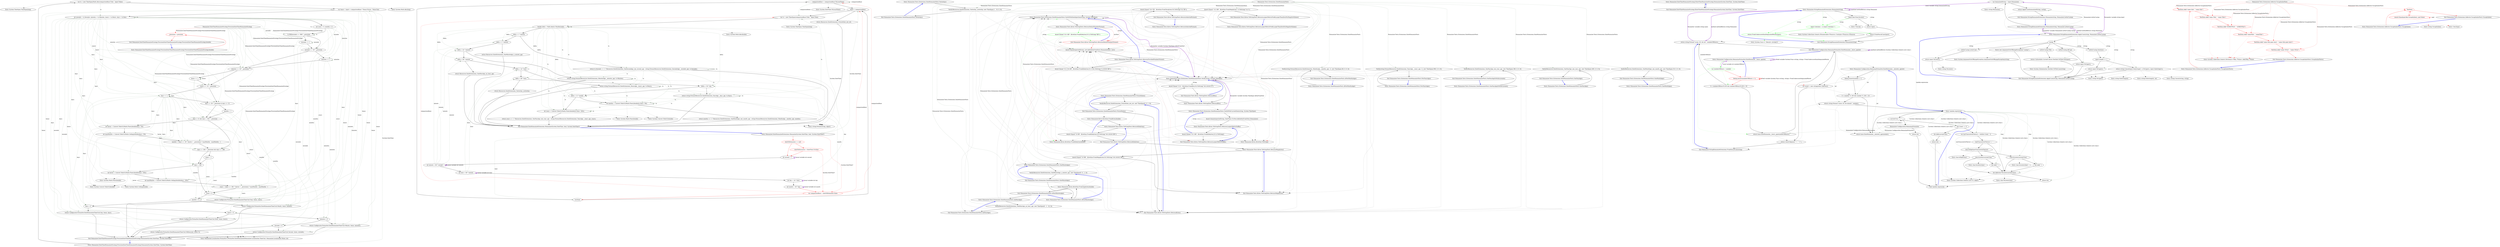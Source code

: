 digraph  {
m0_42 [label="Entry System.TimeSpan.TimeSpan(long)", span="0-0", cluster="System.TimeSpan.TimeSpan(long)", file="CapitalizeTests.cs"];
m0_43 [label="Entry System.Math.Abs(long)", span="0-0", cluster="System.Math.Abs(long)", file="CapitalizeTests.cs"];
m0_45 [label="Entry System.Convert.ToInt32(double)", span="0-0", cluster="System.Convert.ToInt32(double)", file="CapitalizeTests.cs"];
m0_47 [label="Entry Humanizer.Localisation.Formatters.IFormatter.DateHumanize(Humanizer.Localisation.TimeUnit, Humanizer.Localisation.Tense, int)", span="22-22", cluster="Humanizer.Localisation.Formatters.IFormatter.DateHumanize(Humanizer.Localisation.TimeUnit, Humanizer.Localisation.Tense, int)", file="CapitalizeTests.cs"];
m0_3 [label="Entry Humanizer.DateTimeHumanizeStrategy.PrecisionDateTimeHumanizeStrategy.Humanize(System.DateTime, System.DateTime)", span="28-28", cluster="Humanizer.DateTimeHumanizeStrategy.PrecisionDateTimeHumanizeStrategy.Humanize(System.DateTime, System.DateTime)", file="CapitalizeTests.cs"];
m0_4 [label="var ts = new TimeSpan(Math.Abs(comparisonBase.Ticks - input.Ticks))", span="30-30", cluster="Humanizer.DateTimeHumanizeStrategy.PrecisionDateTimeHumanizeStrategy.Humanize(System.DateTime, System.DateTime)", file="CapitalizeTests.cs"];
m0_5 [label="var tense = input > comparisonBase ? Tense.Future : Tense.Past", span="31-31", cluster="Humanizer.DateTimeHumanizeStrategy.PrecisionDateTimeHumanizeStrategy.Humanize(System.DateTime, System.DateTime)", file="CapitalizeTests.cs"];
m0_6 [label="int seconds = ts.Seconds, minutes = ts.Minutes, hours = ts.Hours, days = ts.Days", span="33-33", cluster="Humanizer.DateTimeHumanizeStrategy.PrecisionDateTimeHumanizeStrategy.Humanize(System.DateTime, System.DateTime)", file="CapitalizeTests.cs"];
m0_29 [label="return Configurator.Formatter.DateHumanize(TimeUnit.Year, tense, years);", span="61-61", cluster="Humanizer.DateTimeHumanizeStrategy.PrecisionDateTimeHumanizeStrategy.Humanize(System.DateTime, System.DateTime)", file="CapitalizeTests.cs"];
m0_31 [label="return Configurator.Formatter.DateHumanize(TimeUnit.Month, tense, months);", span="62-62", cluster="Humanizer.DateTimeHumanizeStrategy.PrecisionDateTimeHumanizeStrategy.Humanize(System.DateTime, System.DateTime)", file="CapitalizeTests.cs"];
m0_33 [label="return Configurator.Formatter.DateHumanize(TimeUnit.Day, tense, days);", span="63-63", cluster="Humanizer.DateTimeHumanizeStrategy.PrecisionDateTimeHumanizeStrategy.Humanize(System.DateTime, System.DateTime)", file="CapitalizeTests.cs"];
m0_35 [label="return Configurator.Formatter.DateHumanize(TimeUnit.Hour, tense, hours);", span="64-64", cluster="Humanizer.DateTimeHumanizeStrategy.PrecisionDateTimeHumanizeStrategy.Humanize(System.DateTime, System.DateTime)", file="CapitalizeTests.cs"];
m0_37 [label="return Configurator.Formatter.DateHumanize(TimeUnit.Minute, tense, minutes);", span="65-65", cluster="Humanizer.DateTimeHumanizeStrategy.PrecisionDateTimeHumanizeStrategy.Humanize(System.DateTime, System.DateTime)", file="CapitalizeTests.cs"];
m0_39 [label="return Configurator.Formatter.DateHumanize(TimeUnit.Second, tense, seconds);", span="66-66", cluster="Humanizer.DateTimeHumanizeStrategy.PrecisionDateTimeHumanizeStrategy.Humanize(System.DateTime, System.DateTime)", file="CapitalizeTests.cs"];
m0_40 [label="return Configurator.Formatter.DateHumanize(TimeUnit.Millisecond, tense, 0);", span="67-67", cluster="Humanizer.DateTimeHumanizeStrategy.PrecisionDateTimeHumanizeStrategy.Humanize(System.DateTime, System.DateTime)", file="CapitalizeTests.cs"];
m0_7 [label="int years = 0, months = 0", span="34-34", cluster="Humanizer.DateTimeHumanizeStrategy.PrecisionDateTimeHumanizeStrategy.Humanize(System.DateTime, System.DateTime)", file="CapitalizeTests.cs"];
m0_8 [label="ts.Milliseconds >= 999 * _precision", span="37-37", cluster="Humanizer.DateTimeHumanizeStrategy.PrecisionDateTimeHumanizeStrategy.Humanize(System.DateTime, System.DateTime)", file="CapitalizeTests.cs"];
m0_9 [label="seconds += 1", span="37-37", cluster="Humanizer.DateTimeHumanizeStrategy.PrecisionDateTimeHumanizeStrategy.Humanize(System.DateTime, System.DateTime)", file="CapitalizeTests.cs"];
m0_10 [label="seconds >= 59 * _precision", span="38-38", cluster="Humanizer.DateTimeHumanizeStrategy.PrecisionDateTimeHumanizeStrategy.Humanize(System.DateTime, System.DateTime)", file="CapitalizeTests.cs"];
m0_11 [label="minutes += 1", span="38-38", cluster="Humanizer.DateTimeHumanizeStrategy.PrecisionDateTimeHumanizeStrategy.Humanize(System.DateTime, System.DateTime)", file="CapitalizeTests.cs"];
m0_12 [label="minutes >= 59 * _precision", span="39-39", cluster="Humanizer.DateTimeHumanizeStrategy.PrecisionDateTimeHumanizeStrategy.Humanize(System.DateTime, System.DateTime)", file="CapitalizeTests.cs"];
m0_13 [label="hours += 1", span="39-39", cluster="Humanizer.DateTimeHumanizeStrategy.PrecisionDateTimeHumanizeStrategy.Humanize(System.DateTime, System.DateTime)", file="CapitalizeTests.cs"];
m0_14 [label="hours >= 23 * _precision", span="40-40", cluster="Humanizer.DateTimeHumanizeStrategy.PrecisionDateTimeHumanizeStrategy.Humanize(System.DateTime, System.DateTime)", file="CapitalizeTests.cs"];
m0_15 [label="days += 1", span="40-40", cluster="Humanizer.DateTimeHumanizeStrategy.PrecisionDateTimeHumanizeStrategy.Humanize(System.DateTime, System.DateTime)", file="CapitalizeTests.cs"];
m0_16 [label="days >= 30 * _precision & days <= 31", span="43-43", cluster="Humanizer.DateTimeHumanizeStrategy.PrecisionDateTimeHumanizeStrategy.Humanize(System.DateTime, System.DateTime)", file="CapitalizeTests.cs"];
m0_18 [label="days > 31 && days < 365 * _precision", span="44-44", cluster="Humanizer.DateTimeHumanizeStrategy.PrecisionDateTimeHumanizeStrategy.Humanize(System.DateTime, System.DateTime)", file="CapitalizeTests.cs"];
m0_19 [label="int factor = Convert.ToInt32(Math.Floor((double)days / 30))", span="46-46", cluster="Humanizer.DateTimeHumanizeStrategy.PrecisionDateTimeHumanizeStrategy.Humanize(System.DateTime, System.DateTime)", file="CapitalizeTests.cs"];
m0_20 [label="int maxMonths = Convert.ToInt32(Math.Ceiling((double)days / 30))", span="47-47", cluster="Humanizer.DateTimeHumanizeStrategy.PrecisionDateTimeHumanizeStrategy.Humanize(System.DateTime, System.DateTime)", file="CapitalizeTests.cs"];
m0_21 [label="months = (days >= 30 * (factor + _precision)) ? maxMonths : maxMonths - 1", span="48-48", cluster="Humanizer.DateTimeHumanizeStrategy.PrecisionDateTimeHumanizeStrategy.Humanize(System.DateTime, System.DateTime)", file="CapitalizeTests.cs"];
m0_22 [label="days >= 365 * _precision && days <= 366", span="52-52", cluster="Humanizer.DateTimeHumanizeStrategy.PrecisionDateTimeHumanizeStrategy.Humanize(System.DateTime, System.DateTime)", file="CapitalizeTests.cs"];
m0_24 [label="days > 365", span="53-53", cluster="Humanizer.DateTimeHumanizeStrategy.PrecisionDateTimeHumanizeStrategy.Humanize(System.DateTime, System.DateTime)", file="CapitalizeTests.cs"];
m0_25 [label="int factor = Convert.ToInt32(Math.Floor((double)days / 365))", span="55-55", cluster="Humanizer.DateTimeHumanizeStrategy.PrecisionDateTimeHumanizeStrategy.Humanize(System.DateTime, System.DateTime)", file="CapitalizeTests.cs"];
m0_26 [label="int maxMonths = Convert.ToInt32(Math.Ceiling((double)days / 365))", span="56-56", cluster="Humanizer.DateTimeHumanizeStrategy.PrecisionDateTimeHumanizeStrategy.Humanize(System.DateTime, System.DateTime)", file="CapitalizeTests.cs"];
m0_27 [label="years = (days >= 365 * (factor + _precision)) ? maxMonths : maxMonths - 1", span="57-57", cluster="Humanizer.DateTimeHumanizeStrategy.PrecisionDateTimeHumanizeStrategy.Humanize(System.DateTime, System.DateTime)", file="CapitalizeTests.cs"];
m0_32 [label="days > 0", span="63-63", cluster="Humanizer.DateTimeHumanizeStrategy.PrecisionDateTimeHumanizeStrategy.Humanize(System.DateTime, System.DateTime)", file="CapitalizeTests.cs"];
m0_34 [label="hours > 0", span="64-64", cluster="Humanizer.DateTimeHumanizeStrategy.PrecisionDateTimeHumanizeStrategy.Humanize(System.DateTime, System.DateTime)", file="CapitalizeTests.cs"];
m0_36 [label="minutes > 0", span="65-65", cluster="Humanizer.DateTimeHumanizeStrategy.PrecisionDateTimeHumanizeStrategy.Humanize(System.DateTime, System.DateTime)", file="CapitalizeTests.cs"];
m0_38 [label="seconds > 0", span="66-66", cluster="Humanizer.DateTimeHumanizeStrategy.PrecisionDateTimeHumanizeStrategy.Humanize(System.DateTime, System.DateTime)", file="CapitalizeTests.cs"];
m0_28 [label="years > 0", span="61-61", cluster="Humanizer.DateTimeHumanizeStrategy.PrecisionDateTimeHumanizeStrategy.Humanize(System.DateTime, System.DateTime)", file="CapitalizeTests.cs"];
m0_30 [label="months > 0", span="62-62", cluster="Humanizer.DateTimeHumanizeStrategy.PrecisionDateTimeHumanizeStrategy.Humanize(System.DateTime, System.DateTime)", file="CapitalizeTests.cs"];
m0_17 [label="months = 1", span="43-43", cluster="Humanizer.DateTimeHumanizeStrategy.PrecisionDateTimeHumanizeStrategy.Humanize(System.DateTime, System.DateTime)", file="CapitalizeTests.cs"];
m0_23 [label="years = 1", span="52-52", cluster="Humanizer.DateTimeHumanizeStrategy.PrecisionDateTimeHumanizeStrategy.Humanize(System.DateTime, System.DateTime)", file="CapitalizeTests.cs"];
m0_41 [label="Exit Humanizer.DateTimeHumanizeStrategy.PrecisionDateTimeHumanizeStrategy.Humanize(System.DateTime, System.DateTime)", span="28-28", cluster="Humanizer.DateTimeHumanizeStrategy.PrecisionDateTimeHumanizeStrategy.Humanize(System.DateTime, System.DateTime)", file="CapitalizeTests.cs"];
m0_44 [label="Entry System.Math.Floor(double)", span="0-0", cluster="System.Math.Floor(double)", file="CapitalizeTests.cs"];
m0_0 [label="Entry Humanizer.DateTimeHumanizeStrategy.PrecisionDateTimeHumanizeStrategy.PrecisionDateTimeHumanizeStrategy(double)", span="17-17", cluster="Humanizer.DateTimeHumanizeStrategy.PrecisionDateTimeHumanizeStrategy.PrecisionDateTimeHumanizeStrategy(double)", file="CapitalizeTests.cs"];
m0_1 [label="_precision = precision", span="19-19", cluster="Humanizer.DateTimeHumanizeStrategy.PrecisionDateTimeHumanizeStrategy.PrecisionDateTimeHumanizeStrategy(double)", color=red, community=0, file="CapitalizeTests.cs"];
m0_2 [label="Exit Humanizer.DateTimeHumanizeStrategy.PrecisionDateTimeHumanizeStrategy.PrecisionDateTimeHumanizeStrategy(double)", span="17-17", cluster="Humanizer.DateTimeHumanizeStrategy.PrecisionDateTimeHumanizeStrategy.PrecisionDateTimeHumanizeStrategy(double)", file="CapitalizeTests.cs"];
m0_46 [label="Entry System.Math.Ceiling(double)", span="0-0", cluster="System.Math.Ceiling(double)", file="CapitalizeTests.cs"];
m0_48 [label="Humanizer.DateTimeHumanizeStrategy.PrecisionDateTimeHumanizeStrategy", span="", file="CapitalizeTests.cs"];
m1_35 [label="Entry System.DateTime.ToLocalTime()", span="0-0", cluster="System.DateTime.ToLocalTime()", file="DateHumanizeExtensions.cs"];
m1_36 [label="Entry System.TimeSpan.TimeSpan(long)", span="0-0", cluster="System.TimeSpan.TimeSpan(long)", file="DateHumanizeExtensions.cs"];
m1_37 [label="Entry System.Math.Abs(double)", span="0-0", cluster="System.Math.Abs(double)", file="DateHumanizeExtensions.cs"];
m1_40 [label="Entry System.Convert.ToInt32(double)", span="0-0", cluster="System.Convert.ToInt32(double)", file="DateHumanizeExtensions.cs"];
m1_39 [label="Entry System.Math.Floor(double)", span="0-0", cluster="System.Math.Floor(double)", file="DateHumanizeExtensions.cs"];
m1_38 [label="Entry string.Format(string, object)", span="0-0", cluster="string.Format(string, object)", file="DateHumanizeExtensions.cs"];
m1_0 [label="Entry Humanizer.DateHumanizeExtensions.Humanize(System.DateTime, bool, System.DateTime?)", span="16-16", cluster="Humanizer.DateHumanizeExtensions.Humanize(System.DateTime, bool, System.DateTime?)", file="DateHumanizeExtensions.cs"];
m1_1 [label="dateToHumanize == null", span="18-18", cluster="Humanizer.DateHumanizeExtensions.Humanize(System.DateTime, bool, System.DateTime?)", color=red, community=0, file="DateHumanizeExtensions.cs"];
m1_8 [label="var comparisonBase = dateToHumanize.Value", span="27-27", cluster="Humanizer.DateHumanizeExtensions.Humanize(System.DateTime, bool, System.DateTime?)", color=red, community=0, file="DateHumanizeExtensions.cs"];
m1_9 [label="!utcDate", span="28-28", cluster="Humanizer.DateHumanizeExtensions.Humanize(System.DateTime, bool, System.DateTime?)", file="DateHumanizeExtensions.cs"];
m1_11 [label="input > comparisonBase", span="31-31", cluster="Humanizer.DateHumanizeExtensions.Humanize(System.DateTime, bool, System.DateTime?)", file="DateHumanizeExtensions.cs"];
m1_13 [label="var ts = new TimeSpan(comparisonBase.Ticks - input.Ticks)", span="34-34", cluster="Humanizer.DateHumanizeExtensions.Humanize(System.DateTime, bool, System.DateTime?)", file="DateHumanizeExtensions.cs"];
m1_2 [label="dateToHumanize = DateTime.UtcNow", span="19-19", cluster="Humanizer.DateHumanizeExtensions.Humanize(System.DateTime, bool, System.DateTime?)", color=red, community=0, file="DateHumanizeExtensions.cs"];
m1_3 [label="int second = 1", span="21-21", cluster="Humanizer.DateHumanizeExtensions.Humanize(System.DateTime, bool, System.DateTime?)", file="DateHumanizeExtensions.cs"];
m1_4 [label="int minute = 60 * second", span="22-22", cluster="Humanizer.DateHumanizeExtensions.Humanize(System.DateTime, bool, System.DateTime?)", file="DateHumanizeExtensions.cs"];
m1_5 [label="int hour = 60 * minute", span="23-23", cluster="Humanizer.DateHumanizeExtensions.Humanize(System.DateTime, bool, System.DateTime?)", file="DateHumanizeExtensions.cs"];
m1_15 [label="delta < 1 * minute", span="37-37", cluster="Humanizer.DateHumanizeExtensions.Humanize(System.DateTime, bool, System.DateTime?)", file="DateHumanizeExtensions.cs"];
m1_17 [label="delta < 2 * minute", span="40-40", cluster="Humanizer.DateHumanizeExtensions.Humanize(System.DateTime, bool, System.DateTime?)", file="DateHumanizeExtensions.cs"];
m1_19 [label="delta < 45 * minute", span="43-43", cluster="Humanizer.DateHumanizeExtensions.Humanize(System.DateTime, bool, System.DateTime?)", file="DateHumanizeExtensions.cs"];
m1_21 [label="delta < 90 * minute", span="46-46", cluster="Humanizer.DateHumanizeExtensions.Humanize(System.DateTime, bool, System.DateTime?)", file="DateHumanizeExtensions.cs"];
m1_6 [label="int day = 24 * hour", span="24-24", cluster="Humanizer.DateHumanizeExtensions.Humanize(System.DateTime, bool, System.DateTime?)", file="DateHumanizeExtensions.cs"];
m1_23 [label="delta < 24 * hour", span="49-49", cluster="Humanizer.DateHumanizeExtensions.Humanize(System.DateTime, bool, System.DateTime?)", file="DateHumanizeExtensions.cs"];
m1_25 [label="delta < 48 * hour", span="52-52", cluster="Humanizer.DateHumanizeExtensions.Humanize(System.DateTime, bool, System.DateTime?)", file="DateHumanizeExtensions.cs"];
m1_7 [label="int month = 30 * day", span="25-25", cluster="Humanizer.DateHumanizeExtensions.Humanize(System.DateTime, bool, System.DateTime?)", file="DateHumanizeExtensions.cs"];
m1_27 [label="delta < 30 * day", span="55-55", cluster="Humanizer.DateHumanizeExtensions.Humanize(System.DateTime, bool, System.DateTime?)", file="DateHumanizeExtensions.cs"];
m1_29 [label="delta < 12 * month", span="58-58", cluster="Humanizer.DateHumanizeExtensions.Humanize(System.DateTime, bool, System.DateTime?)", file="DateHumanizeExtensions.cs"];
m1_10 [label="comparisonBase = comparisonBase.ToLocalTime()", span="29-29", cluster="Humanizer.DateHumanizeExtensions.Humanize(System.DateTime, bool, System.DateTime?)", file="DateHumanizeExtensions.cs"];
m1_12 [label="return Resources.DateExtensions_FutureDate_not_yet;", span="32-32", cluster="Humanizer.DateHumanizeExtensions.Humanize(System.DateTime, bool, System.DateTime?)", file="DateHumanizeExtensions.cs"];
m1_14 [label="double delta = Math.Abs(ts.TotalSeconds)", span="35-35", cluster="Humanizer.DateHumanizeExtensions.Humanize(System.DateTime, bool, System.DateTime?)", file="DateHumanizeExtensions.cs"];
m1_16 [label="return ts.Seconds == 1 ? Resources.DateExtensions_OneSecondAgo_one_second_ago : string.Format(Resources.DateExtensions_SecondsAgo__seconds_ago, ts.Seconds);", span="38-38", cluster="Humanizer.DateHumanizeExtensions.Humanize(System.DateTime, bool, System.DateTime?)", file="DateHumanizeExtensions.cs"];
m1_20 [label="return string.Format(Resources.DateExtensions_MinutesAgo__minutes_ago, ts.Minutes);", span="44-44", cluster="Humanizer.DateHumanizeExtensions.Humanize(System.DateTime, bool, System.DateTime?)", file="DateHumanizeExtensions.cs"];
m1_24 [label="return string.Format(Resources.DateExtensions_HoursAgo__hours_ago, ts.Hours);", span="50-50", cluster="Humanizer.DateHumanizeExtensions.Humanize(System.DateTime, bool, System.DateTime?)", file="DateHumanizeExtensions.cs"];
m1_28 [label="return string.Format(Resources.DateExtensions_DaysAgo__days_ago, ts.Days);", span="56-56", cluster="Humanizer.DateHumanizeExtensions.Humanize(System.DateTime, bool, System.DateTime?)", file="DateHumanizeExtensions.cs"];
m1_30 [label="int months = Convert.ToInt32(Math.Floor((double)ts.Days / 30))", span="60-60", cluster="Humanizer.DateHumanizeExtensions.Humanize(System.DateTime, bool, System.DateTime?)", file="DateHumanizeExtensions.cs"];
m1_32 [label="int years = Convert.ToInt32(Math.Floor((double)ts.Days / 365))", span="64-64", cluster="Humanizer.DateHumanizeExtensions.Humanize(System.DateTime, bool, System.DateTime?)", file="DateHumanizeExtensions.cs"];
m1_18 [label="return Resources.DateExtensions_OneMinuteAgo_a_minute_ago;", span="41-41", cluster="Humanizer.DateHumanizeExtensions.Humanize(System.DateTime, bool, System.DateTime?)", file="DateHumanizeExtensions.cs"];
m1_22 [label="return Resources.DateExtensions_OneHourAgo_an_hour_ago;", span="47-47", cluster="Humanizer.DateHumanizeExtensions.Humanize(System.DateTime, bool, System.DateTime?)", file="DateHumanizeExtensions.cs"];
m1_26 [label="return Resources.DateExtensions_Yesterday_yesterday;", span="53-53", cluster="Humanizer.DateHumanizeExtensions.Humanize(System.DateTime, bool, System.DateTime?)", file="DateHumanizeExtensions.cs"];
m1_31 [label="return months <= 1 ? Resources.DateExtensions_OneMonthAgo_one_month_ago : string.Format(Resources.DateExtensions_MonthsAgo__months_ago, months);", span="61-61", cluster="Humanizer.DateHumanizeExtensions.Humanize(System.DateTime, bool, System.DateTime?)", file="DateHumanizeExtensions.cs"];
m1_33 [label="return years <= 1 ? Resources.DateExtensions_OneYearAgo_one_year_ago : string.Format(Resources.DateExtensions_YearsAgo__years_ago, years);", span="65-65", cluster="Humanizer.DateHumanizeExtensions.Humanize(System.DateTime, bool, System.DateTime?)", file="DateHumanizeExtensions.cs"];
m1_34 [label="Exit Humanizer.DateHumanizeExtensions.Humanize(System.DateTime, bool, System.DateTime?)", span="16-16", cluster="Humanizer.DateHumanizeExtensions.Humanize(System.DateTime, bool, System.DateTime?)", file="DateHumanizeExtensions.cs"];
m2_41 [label="Entry Humanizer.Tests.Extensions.DateHumanizeTests.Yesterday()", span="71-71", cluster="Humanizer.Tests.Extensions.DateHumanizeTests.Yesterday()", file="DateHumanizeTests.cs"];
m2_42 [label="Verify(Resources.DateExtensions_Yesterday_yesterday, new TimeSpan(-1, -10, 0, 0))", span="73-73", cluster="Humanizer.Tests.Extensions.DateHumanizeTests.Yesterday()", file="DateHumanizeTests.cs"];
m2_43 [label="Exit Humanizer.Tests.Extensions.DateHumanizeTests.Yesterday()", span="71-71", cluster="Humanizer.Tests.Extensions.DateHumanizeTests.Yesterday()", file="DateHumanizeTests.cs"];
m2_5 [label="Entry Humanizer.Bytes.ByteSize.FromKilobytes(double)", span="103-103", cluster="Humanizer.Bytes.ByteSize.FromKilobytes(double)", file="DateHumanizeTests.cs"];
m2_25 [label="Exit Humanizer.Tests.Bytes.ToStringTests.ReturnsKilobytes()", span="40-40", cluster="Humanizer.Tests.Bytes.ToStringTests.ReturnsKilobytes()", file="DateHumanizeTests.cs"];
m2_26 [label="Entry Humanizer.Tests.Bytes.ToStringTests.ReturnsMegabytes()", span="46-46", cluster="Humanizer.Tests.Bytes.ToStringTests.ReturnsMegabytes()", file="DateHumanizeTests.cs"];
m2_27 [label="Assert.Equal(''10 MB'', ByteSize.FromMegabytes(10).ToString(''##.#### MB''))", span="48-48", cluster="Humanizer.Tests.Bytes.ToStringTests.ReturnsMegabytes()", file="DateHumanizeTests.cs"];
m2_18 [label="Entry Humanizer.Tests.Extensions.DateHumanizeTests.FutureDates()", span="29-29", cluster="Humanizer.Tests.Extensions.DateHumanizeTests.FutureDates()", file="DateHumanizeTests.cs"];
m2_7 [label="Entry Humanizer.Tests.Extensions.DateHumanizeTests.VerifyWithDateInjection(string, System.TimeSpan)", span="13-13", cluster="Humanizer.Tests.Extensions.DateHumanizeTests.VerifyWithDateInjection(string, System.TimeSpan)", file="DateHumanizeTests.cs"];
m2_6 [label="Entry Humanizer.Bytes.ByteSize.ToString()", span="129-129", cluster="Humanizer.Bytes.ByteSize.ToString()", file="DateHumanizeTests.cs"];
m2_38 [label="Entry Humanizer.Tests.Bytes.ToStringTests.ReturnsSelectedFormat()", span="64-64", cluster="Humanizer.Tests.Bytes.ToStringTests.ReturnsSelectedFormat()", file="DateHumanizeTests.cs"];
m2_39 [label="Assert.Equal(''10.0 TB'', ByteSize.FromTerabytes(10).ToString(''0.0 TB''))", span="66-66", cluster="Humanizer.Tests.Bytes.ToStringTests.ReturnsSelectedFormat()", file="DateHumanizeTests.cs"];
m2_40 [label="Exit Humanizer.Tests.Bytes.ToStringTests.ReturnsSelectedFormat()", span="64-64", cluster="Humanizer.Tests.Bytes.ToStringTests.ReturnsSelectedFormat()", file="DateHumanizeTests.cs"];
m2_21 [label="Exit Humanizer.Tests.Bytes.ToStringTests.ReturnsBytes()", span="34-34", cluster="Humanizer.Tests.Bytes.ToStringTests.ReturnsBytes()", file="DateHumanizeTests.cs"];
m2_19 [label="Verify(Resources.DateExtensions_FutureDate_not_yet, new TimeSpan(0, 0, 1, 0))", span="31-31", cluster="Humanizer.Tests.Extensions.DateHumanizeTests.FutureDates()", file="DateHumanizeTests.cs"];
m2_20 [label="Exit Humanizer.Tests.Extensions.DateHumanizeTests.FutureDates()", span="29-29", cluster="Humanizer.Tests.Extensions.DateHumanizeTests.FutureDates()", file="DateHumanizeTests.cs"];
m2_28 [label="Exit Humanizer.Tests.Bytes.ToStringTests.ReturnsMegabytes()", span="46-46", cluster="Humanizer.Tests.Bytes.ToStringTests.ReturnsMegabytes()", file="DateHumanizeTests.cs"];
m2_22 [label="Entry Humanizer.Bytes.ByteSize.FromBytes(double)", span="98-98", cluster="Humanizer.Bytes.ByteSize.FromBytes(double)", file="DateHumanizeTests.cs"];
m2_23 [label="Entry Humanizer.Tests.Bytes.ToStringTests.ReturnsKilobytes()", span="40-40", cluster="Humanizer.Tests.Bytes.ToStringTests.ReturnsKilobytes()", file="DateHumanizeTests.cs"];
m2_24 [label="Assert.Equal(''10 KB'', ByteSize.FromKilobytes(10).ToString(''##.#### KB''))", span="42-42", cluster="Humanizer.Tests.Bytes.ToStringTests.ReturnsKilobytes()", file="DateHumanizeTests.cs"];
m2_29 [label="Entry Humanizer.Tests.Extensions.DateHumanizeTests.OneMinuteAgo()", span="47-47", cluster="Humanizer.Tests.Extensions.DateHumanizeTests.OneMinuteAgo()", file="DateHumanizeTests.cs"];
m2_11 [label="Assert.Equal(expectedString, now.Add(deltaFromNow).Humanize(false, now))", span="19-19", cluster="Humanizer.Tests.Extensions.DateHumanizeTests.VerifyWithDateInjection(string, System.TimeSpan)", file="DateHumanizeTests.cs"];
m2_0 [label="Entry Humanizer.Tests.Extensions.DateHumanizeTests.VerifyWithCurrentDate(string, System.TimeSpan)", span="7-7", cluster="Humanizer.Tests.Extensions.DateHumanizeTests.VerifyWithCurrentDate(string, System.TimeSpan)", file="DateHumanizeTests.cs"];
m2_1 [label="Assert.Equal(expectedString, DateTime.UtcNow.Add(deltaFromNow).Humanize())", span="9-9", cluster="Humanizer.Tests.Extensions.DateHumanizeTests.VerifyWithCurrentDate(string, System.TimeSpan)", file="DateHumanizeTests.cs"];
m2_2 [label="Entry Humanizer.Tests.Bytes.ToStringTests.ReturnsLargestMetricSuffix()", span="10-10", cluster="Humanizer.Tests.Bytes.ToStringTests.ReturnsLargestMetricSuffix()", file="DateHumanizeTests.cs"];
m2_3 [label="Assert.Equal(''10.5 KB'', ByteSize.FromKilobytes(10.5).ToString())", span="12-12", cluster="Humanizer.Tests.Bytes.ToStringTests.ReturnsLargestMetricSuffix()", file="DateHumanizeTests.cs"];
m2_47 [label="Entry Humanizer.Tests.Extensions.DateHumanizeTests.OneMonthAgo()", span="83-83", cluster="Humanizer.Tests.Extensions.DateHumanizeTests.OneMonthAgo()", file="DateHumanizeTests.cs"];
m2_48 [label="Verify(Resources.DateExtensions_OneMonthAgo_one_month_ago, new TimeSpan(-30, 0, 0, 0))", span="85-85", cluster="Humanizer.Tests.Extensions.DateHumanizeTests.OneMonthAgo()", file="DateHumanizeTests.cs"];
m2_49 [label="Exit Humanizer.Tests.Extensions.DateHumanizeTests.OneMonthAgo()", span="83-83", cluster="Humanizer.Tests.Extensions.DateHumanizeTests.OneMonthAgo()", file="DateHumanizeTests.cs"];
m2_8 [label="Entry Humanizer.Tests.Bytes.ToStringTests.ReturnsDefaultNumberFormat()", span="16-16", cluster="Humanizer.Tests.Bytes.ToStringTests.ReturnsDefaultNumberFormat()", file="DateHumanizeTests.cs"];
m2_10 [label="Exit Humanizer.Tests.Bytes.ToStringTests.ReturnsDefaultNumberFormat()", span="16-16", cluster="Humanizer.Tests.Bytes.ToStringTests.ReturnsDefaultNumberFormat()", color=red, community=0, file="DateHumanizeTests.cs"];
m2_9 [label="Assert.Equal(''10.5 KB'', ByteSize.FromKilobytes(10.5).ToString(''KB''))", span="18-18", cluster="Humanizer.Tests.Bytes.ToStringTests.ReturnsDefaultNumberFormat()", file="DateHumanizeTests.cs", color=green, community=0];
m2_12 [label="Entry Humanizer.Tests.Bytes.ToStringTests.ReturnsProvidedNumberFormat()", span="22-22", cluster="Humanizer.Tests.Bytes.ToStringTests.ReturnsProvidedNumberFormat()", file="DateHumanizeTests.cs"];
m2_13 [label="Assert.Equal(''10.1234 KB'', ByteSize.FromKilobytes(10.1234).ToString(''#.#### KB''))", span="24-24", cluster="Humanizer.Tests.Bytes.ToStringTests.ReturnsProvidedNumberFormat()", file="DateHumanizeTests.cs"];
m2_30 [label="Verify(Resources.DateExtensions_OneMinuteAgo_a_minute_ago, new TimeSpan(0, 0, -1, 0))", span="49-49", cluster="Humanizer.Tests.Extensions.DateHumanizeTests.OneMinuteAgo()", file="DateHumanizeTests.cs"];
m2_31 [label="Exit Humanizer.Tests.Extensions.DateHumanizeTests.OneMinuteAgo()", span="47-47", cluster="Humanizer.Tests.Extensions.DateHumanizeTests.OneMinuteAgo()", file="DateHumanizeTests.cs"];
m2_32 [label="Entry Humanizer.Tests.Extensions.DateHumanizeTests.AFewMinutesAgo()", span="53-53", cluster="Humanizer.Tests.Extensions.DateHumanizeTests.AFewMinutesAgo()", file="DateHumanizeTests.cs"];
m2_34 [label="Exit Humanizer.Tests.Extensions.DateHumanizeTests.AFewMinutesAgo()", span="53-53", cluster="Humanizer.Tests.Extensions.DateHumanizeTests.AFewMinutesAgo()", file="DateHumanizeTests.cs"];
m2_35 [label="Entry Humanizer.Tests.Extensions.DateHumanizeTests.AnHourAgo()", span="59-59", cluster="Humanizer.Tests.Extensions.DateHumanizeTests.AnHourAgo()", file="DateHumanizeTests.cs"];
m2_36 [label="Verify(Resources.DateExtensions_OneHourAgo_an_hour_ago, new TimeSpan(0, -1, -10, 0))", span="61-61", cluster="Humanizer.Tests.Extensions.DateHumanizeTests.AnHourAgo()", file="DateHumanizeTests.cs"];
m2_33 [label="Entry Humanizer.Bytes.ByteSize.FromGigabytes(double)", span="113-113", cluster="Humanizer.Bytes.ByteSize.FromGigabytes(double)", file="DateHumanizeTests.cs"];
m2_44 [label="Entry Humanizer.Tests.Bytes.ToStringTests.ReturnsLargestMetricPrefixLargerThanZeroForNegativeValues()", span="76-76", cluster="Humanizer.Tests.Bytes.ToStringTests.ReturnsLargestMetricPrefixLargerThanZeroForNegativeValues()", file="DateHumanizeTests.cs"];
m2_45 [label="Assert.Equal(''-512 KB'', ByteSize.FromMegabytes(-.5).ToString(''#.#''))", span="78-78", cluster="Humanizer.Tests.Bytes.ToStringTests.ReturnsLargestMetricPrefixLargerThanZeroForNegativeValues()", file="DateHumanizeTests.cs"];
m2_46 [label="Exit Humanizer.Tests.Bytes.ToStringTests.ReturnsLargestMetricPrefixLargerThanZeroForNegativeValues()", span="76-76", cluster="Humanizer.Tests.Bytes.ToStringTests.ReturnsLargestMetricPrefixLargerThanZeroForNegativeValues()", file="DateHumanizeTests.cs"];
m2_50 [label="Entry Humanizer.Tests.Extensions.DateHumanizeTests.AFewMonthsAgo()", span="89-89", cluster="Humanizer.Tests.Extensions.DateHumanizeTests.AFewMonthsAgo()", file="DateHumanizeTests.cs"];
m2_51 [label="Verify(string.Format(Resources.DateExtensions_MonthsAgo__months_ago, 2), new TimeSpan(-60, 0, 0, 0))", span="91-91", cluster="Humanizer.Tests.Extensions.DateHumanizeTests.AFewMonthsAgo()", file="DateHumanizeTests.cs"];
m2_52 [label="Exit Humanizer.Tests.Extensions.DateHumanizeTests.AFewMonthsAgo()", span="89-89", cluster="Humanizer.Tests.Extensions.DateHumanizeTests.AFewMonthsAgo()", file="DateHumanizeTests.cs"];
m2_4 [label="Exit Humanizer.Tests.Bytes.ToStringTests.ReturnsLargestMetricSuffix()", span="10-10", cluster="Humanizer.Tests.Bytes.ToStringTests.ReturnsLargestMetricSuffix()", file="DateHumanizeTests.cs"];
m2_37 [label="Exit Humanizer.Tests.Extensions.DateHumanizeTests.AnHourAgo()", span="59-59", cluster="Humanizer.Tests.Extensions.DateHumanizeTests.AnHourAgo()", file="DateHumanizeTests.cs"];
m2_14 [label="Entry Humanizer.Tests.Extensions.DateHumanizeTests.Verify(string, System.TimeSpan)", span="22-22", cluster="Humanizer.Tests.Extensions.DateHumanizeTests.Verify(string, System.TimeSpan)", file="DateHumanizeTests.cs"];
m2_59 [label="Entry Humanizer.Tests.Extensions.DateHumanizeTests.FewYearsAgo()", span="107-107", cluster="Humanizer.Tests.Extensions.DateHumanizeTests.FewYearsAgo()", file="DateHumanizeTests.cs"];
m2_60 [label="Verify(string.Format(Resources.DateExtensions_YearsAgo__years_ago, 2), new TimeSpan(-900, 0, 0, 0))", span="109-109", cluster="Humanizer.Tests.Extensions.DateHumanizeTests.FewYearsAgo()", file="DateHumanizeTests.cs"];
m2_61 [label="Exit Humanizer.Tests.Extensions.DateHumanizeTests.FewYearsAgo()", span="107-107", cluster="Humanizer.Tests.Extensions.DateHumanizeTests.FewYearsAgo()", file="DateHumanizeTests.cs"];
m2_53 [label="Entry Humanizer.Tests.Extensions.DateHumanizeTests.OneYearAgoIsNotAccureate()", span="95-95", cluster="Humanizer.Tests.Extensions.DateHumanizeTests.OneYearAgoIsNotAccureate()", file="DateHumanizeTests.cs"];
m2_54 [label="Verify(Resources.DateExtensions_OneYearAgo_one_year_ago, new TimeSpan(-360, 0, 0, 0))", span="97-97", cluster="Humanizer.Tests.Extensions.DateHumanizeTests.OneYearAgoIsNotAccureate()", file="DateHumanizeTests.cs"];
m2_55 [label="Exit Humanizer.Tests.Extensions.DateHumanizeTests.OneYearAgoIsNotAccureate()", span="95-95", cluster="Humanizer.Tests.Extensions.DateHumanizeTests.OneYearAgoIsNotAccureate()", file="DateHumanizeTests.cs"];
m2_56 [label="Entry Humanizer.Tests.Extensions.DateHumanizeTests.OneYearAgo()", span="101-101", cluster="Humanizer.Tests.Extensions.DateHumanizeTests.OneYearAgo()", file="DateHumanizeTests.cs"];
m2_57 [label="Verify(Resources.DateExtensions_OneYearAgo_one_year_ago, new TimeSpan(-400, 0, 0, 0))", span="103-103", cluster="Humanizer.Tests.Extensions.DateHumanizeTests.OneYearAgo()", file="DateHumanizeTests.cs"];
m2_58 [label="Exit Humanizer.Tests.Extensions.DateHumanizeTests.OneYearAgo()", span="101-101", cluster="Humanizer.Tests.Extensions.DateHumanizeTests.OneYearAgo()", file="DateHumanizeTests.cs"];
m2_15 [label="Entry Humanizer.Tests.Bytes.ToStringTests.ReturnsBits()", span="28-28", cluster="Humanizer.Tests.Bytes.ToStringTests.ReturnsBits()", file="DateHumanizeTests.cs"];
m2_16 [label="Assert.Equal(''10 b'', ByteSize.FromBits(10).ToString(''##.#### b''))", span="30-30", cluster="Humanizer.Tests.Bytes.ToStringTests.ReturnsBits()", file="DateHumanizeTests.cs"];
m2_17 [label="Exit Humanizer.Tests.Bytes.ToStringTests.ReturnsBits()", span="28-28", cluster="Humanizer.Tests.Bytes.ToStringTests.ReturnsBits()", file="DateHumanizeTests.cs"];
m2_62 [label="Humanizer.Tests.Extensions.DateHumanizeTests", span="", file="DateHumanizeTests.cs"];
m3_0 [label="Entry Humanizer.DateTimeHumanizeStrategy.IDateTimeHumanizeStrategy.Humanize(System.DateTime, System.DateTime)", span="12-12", cluster="Humanizer.DateTimeHumanizeStrategy.IDateTimeHumanizeStrategy.Humanize(System.DateTime, System.DateTime)", file="InflectorExtensions.cs"];
m3_1 [label="Exit Humanizer.DateTimeHumanizeStrategy.IDateTimeHumanizeStrategy.Humanize(System.DateTime, System.DateTime)", span="12-12", cluster="Humanizer.DateTimeHumanizeStrategy.IDateTimeHumanizeStrategy.Humanize(System.DateTime, System.DateTime)", file="InflectorExtensions.cs"];
m4_51 [label="Entry string.Humanize()", span="54-54", cluster="string.Humanize()", file="StringHumanizeExtensions.cs"];
m4_45 [label="Entry System.Collections.Generic.IEnumerable<TSource>.Contains<TSource>(TSource)", span="0-0", cluster="System.Collections.Generic.IEnumerable<TSource>.Contains<TSource>(TSource)", file="StringHumanizeExtensions.cs"];
m4_10 [label="Entry Humanizer.Configuration.RomanianFormatter.DateHumanize__minutes_ago(int)", span="19-19", cluster="Humanizer.Configuration.RomanianFormatter.DateHumanize__minutes_ago(int)", file="StringHumanizeExtensions.cs"];
m4_16 [label="currentChar == ' '", span="16-16", cluster="lambda expression", file="StringHumanizeExtensions.cs"];
m4_44 [label="Entry Unk.Any", span="", cluster="Unk.Any", file="StringHumanizeExtensions.cs"];
m4_35 [label="Entry char.IsLower(char)", span="0-0", cluster="char.IsLower(char)", file="StringHumanizeExtensions.cs"];
m4_33 [label="Entry char.IsDigit(char)", span="0-0", cluster="char.IsDigit(char)", file="StringHumanizeExtensions.cs"];
m4_9 [label="Exit Humanizer.StringHumanizeExtensions.FromPascalCase(string)", span="10-10", cluster="Humanizer.StringHumanizeExtensions.FromPascalCase(string)", file="StringHumanizeExtensions.cs"];
m4_14 [label="return string.Format(''acum {0} de minute'', number);", span="28-28", cluster="Humanizer.Configuration.RomanianFormatter.DateHumanize__minutes_ago(int)", file="StringHumanizeExtensions.cs"];
m4_46 [label="Entry System.Func<T, TResult>.Invoke(T)", span="0-0", cluster="System.Func<T, TResult>.Invoke(T)", file="StringHumanizeExtensions.cs"];
m4_8 [label="return result.Replace('' i '', '' I '');", span="46-46", cluster="Humanizer.StringHumanizeExtensions.FromPascalCase(string)", file="StringHumanizeExtensions.cs"];
m4_4 [label="return base.DateHumanize__hours_ago(numberOfHours);", span="13-13", cluster="Humanizer.Configuration.RomanianFormatter.DateHumanize__hours_ago(int)", file="StringHumanizeExtensions.cs"];
m4_68 [label="Entry string.ToUpper()", span="0-0", cluster="string.ToUpper()", file="StringHumanizeExtensions.cs"];
m4_7 [label="var result = new string(chars.ToArray())", span="45-45", cluster="Humanizer.StringHumanizeExtensions.FromPascalCase(string)", file="StringHumanizeExtensions.cs"];
m4_12 [label="0 < number % 100 && number % 100 < 20", span="23-23", cluster="Humanizer.Configuration.RomanianFormatter.DateHumanize__minutes_ago(int)", file="StringHumanizeExtensions.cs"];
m4_11 [label="Debug.Assert(number > 1)", span="21-21", cluster="Humanizer.Configuration.RomanianFormatter.DateHumanize__minutes_ago(int)", file="StringHumanizeExtensions.cs"];
m4_13 [label="return base.DateHumanize__minutes_ago(number);", span="25-25", cluster="Humanizer.Configuration.RomanianFormatter.DateHumanize__minutes_ago(int)", file="StringHumanizeExtensions.cs"];
m4_69 [label="Entry string.Substring(int, int)", span="0-0", cluster="string.Substring(int, int)", file="StringHumanizeExtensions.cs"];
m4_66 [label="Entry System.Globalization.TextInfo.ToTitleCase(string)", span="0-0", cluster="System.Globalization.TextInfo.ToTitleCase(string)", file="StringHumanizeExtensions.cs"];
m4_15 [label="Entry lambda expression", span="14-43", cluster="lambda expression", file="StringHumanizeExtensions.cs"];
m4_71 [label="Entry string.Concat(string, string)", span="0-0", cluster="string.Concat(string, string)", file="StringHumanizeExtensions.cs"];
m4_37 [label="Entry Humanizer.StringHumanizeExtensions.Humanize(string)", span="54-54", cluster="Humanizer.StringHumanizeExtensions.Humanize(string)", file="StringHumanizeExtensions.cs"];
m4_40 [label="input.Contains('_') || input.Contains('-')", span="60-60", cluster="Humanizer.StringHumanizeExtensions.Humanize(string)", color=green, community=0, file="StringHumanizeExtensions.cs"];
m4_38 [label="!input.Any(Char.IsLower)", span="57-57", cluster="Humanizer.StringHumanizeExtensions.Humanize(string)", file="StringHumanizeExtensions.cs"];
m4_41 [label="return FromUnderscoreDashSeparatedWords(input);", span="61-61", cluster="Humanizer.StringHumanizeExtensions.Humanize(string)", color=green, community=0, file="StringHumanizeExtensions.cs"];
m4_42 [label="return FromPascalCase(input);", span="63-63", cluster="Humanizer.StringHumanizeExtensions.Humanize(string)", file="StringHumanizeExtensions.cs"];
m4_39 [label="return input;", span="58-58", cluster="Humanizer.StringHumanizeExtensions.Humanize(string)", file="StringHumanizeExtensions.cs"];
m4_43 [label="Exit Humanizer.StringHumanizeExtensions.Humanize(string)", span="54-54", cluster="Humanizer.StringHumanizeExtensions.Humanize(string)", file="StringHumanizeExtensions.cs"];
m4_34 [label="Entry char.IsLetter(char)", span="0-0", cluster="char.IsLetter(char)", file="StringHumanizeExtensions.cs"];
m4_1 [label="var numberOfHours = number", span="8-8", cluster="Humanizer.Configuration.RomanianFormatter.DateHumanize__hours_ago(int)", color=green, community=0, file="StringHumanizeExtensions.cs"];
m4_0 [label="Entry Humanizer.Configuration.RomanianFormatter.DateHumanize__hours_ago(int)", span="6-6", cluster="Humanizer.Configuration.RomanianFormatter.DateHumanize__hours_ago(int)", file="StringHumanizeExtensions.cs"];
m4_2 [label="Debug.Assert(numberOfHours > 1)", span="9-9", cluster="Humanizer.Configuration.RomanianFormatter.DateHumanize__hours_ago(int)", file="StringHumanizeExtensions.cs", color=red, community=0];
m4_17 [label="Humanizer.Configuration.RomanianFormatter", span="", cluster="lambda expression", file="StringHumanizeExtensions.cs"];
m4_18 [label="return list;", span="19-19", cluster="lambda expression", file="StringHumanizeExtensions.cs"];
m4_19 [label="list.Count == 0", span="22-22", cluster="lambda expression", file="StringHumanizeExtensions.cs"];
m4_20 [label="list.Add(currentChar)", span="24-24", cluster="lambda expression", file="StringHumanizeExtensions.cs"];
m4_21 [label="return list;", span="25-25", cluster="lambda expression", file="StringHumanizeExtensions.cs"];
m4_22 [label="var lastCharacterInTheList = list[list.Count - 1]", span="28-28", cluster="lambda expression", file="StringHumanizeExtensions.cs"];
m4_25 [label="char.IsLetter(currentChar)", span="33-33", cluster="lambda expression", file="StringHumanizeExtensions.cs"];
m4_26 [label="list.Add(' ')", span="34-34", cluster="lambda expression", file="StringHumanizeExtensions.cs"];
m4_27 [label="!char.IsLower(currentChar)", span="36-36", cluster="lambda expression", file="StringHumanizeExtensions.cs"];
m4_28 [label="list.Add(' ')", span="37-37", cluster="lambda expression", file="StringHumanizeExtensions.cs"];
m4_29 [label="list.Add(char.ToLower(currentChar))", span="40-40", cluster="lambda expression", file="StringHumanizeExtensions.cs"];
m4_30 [label="return list;", span="42-42", cluster="lambda expression", file="StringHumanizeExtensions.cs"];
m4_23 [label="lastCharacterInTheList != ' '", span="29-29", cluster="lambda expression", file="StringHumanizeExtensions.cs"];
m4_24 [label="char.IsDigit(lastCharacterInTheList)", span="31-31", cluster="lambda expression", file="StringHumanizeExtensions.cs"];
m4_31 [label="Exit lambda expression", span="14-43", cluster="lambda expression", file="StringHumanizeExtensions.cs"];
m4_72 [label="Entry System.ArgumentOutOfRangeException.ArgumentOutOfRangeException(string)", span="0-0", cluster="System.ArgumentOutOfRangeException.ArgumentOutOfRangeException(string)", file="StringHumanizeExtensions.cs"];
m4_3 [label="0 < numberOfHours%100 && numberOfHours%100 < 20", span="11-11", cluster="Humanizer.Configuration.RomanianFormatter.DateHumanize__hours_ago(int)", file="StringHumanizeExtensions.cs"];
m4_47 [label="Entry Humanizer.StringHumanizeExtensions.Humanize(string, Humanizer.LetterCasing)", span="72-72", cluster="Humanizer.StringHumanizeExtensions.Humanize(string, Humanizer.LetterCasing)", file="StringHumanizeExtensions.cs"];
m4_48 [label="var humanizedString = input.Humanize()", span="74-74", cluster="Humanizer.StringHumanizeExtensions.Humanize(string, Humanizer.LetterCasing)", file="StringHumanizeExtensions.cs"];
m4_49 [label="return ApplyCase(humanizedString, casing);", span="76-76", cluster="Humanizer.StringHumanizeExtensions.Humanize(string, Humanizer.LetterCasing)", file="StringHumanizeExtensions.cs"];
m4_50 [label="Exit Humanizer.StringHumanizeExtensions.Humanize(string, Humanizer.LetterCasing)", span="72-72", cluster="Humanizer.StringHumanizeExtensions.Humanize(string, Humanizer.LetterCasing)", file="StringHumanizeExtensions.cs"];
m4_36 [label="Entry char.ToLower(char)", span="0-0", cluster="char.ToLower(char)", file="StringHumanizeExtensions.cs"];
m4_32 [label="Entry System.Collections.Generic.List<T>.Add(T)", span="0-0", cluster="System.Collections.Generic.List<T>.Add(T)", file="StringHumanizeExtensions.cs"];
m4_52 [label="Entry Humanizer.StringHumanizeExtensions.ApplyCase(string, Humanizer.LetterCasing)", span="85-85", cluster="Humanizer.StringHumanizeExtensions.ApplyCase(string, Humanizer.LetterCasing)", file="StringHumanizeExtensions.cs"];
m4_53 [label=casing, span="87-87", cluster="Humanizer.StringHumanizeExtensions.ApplyCase(string, Humanizer.LetterCasing)", file="StringHumanizeExtensions.cs"];
m4_55 [label="return CultureInfo.CurrentCulture.TextInfo.ToTitleCase(input);", span="90-90", cluster="Humanizer.StringHumanizeExtensions.ApplyCase(string, Humanizer.LetterCasing)", file="StringHumanizeExtensions.cs"];
m4_57 [label="return input.ToLower();", span="93-93", cluster="Humanizer.StringHumanizeExtensions.ApplyCase(string, Humanizer.LetterCasing)", file="StringHumanizeExtensions.cs"];
m4_59 [label="return input.ToUpper();", span="96-96", cluster="Humanizer.StringHumanizeExtensions.ApplyCase(string, Humanizer.LetterCasing)", file="StringHumanizeExtensions.cs"];
m4_61 [label="input.Length >= 1", span="99-99", cluster="Humanizer.StringHumanizeExtensions.ApplyCase(string, Humanizer.LetterCasing)", file="StringHumanizeExtensions.cs"];
m4_62 [label="return string.Concat(input.Substring(0, 1).ToUpper(), input.Substring(1));", span="100-100", cluster="Humanizer.StringHumanizeExtensions.ApplyCase(string, Humanizer.LetterCasing)", file="StringHumanizeExtensions.cs"];
m4_63 [label="return input.ToUpper();", span="102-102", cluster="Humanizer.StringHumanizeExtensions.ApplyCase(string, Humanizer.LetterCasing)", file="StringHumanizeExtensions.cs"];
m4_64 [label="throw new ArgumentOutOfRangeException(''casing'');", span="105-105", cluster="Humanizer.StringHumanizeExtensions.ApplyCase(string, Humanizer.LetterCasing)", file="StringHumanizeExtensions.cs"];
m4_54 [label="LetterCasing.Title", span="89-89", cluster="Humanizer.StringHumanizeExtensions.ApplyCase(string, Humanizer.LetterCasing)", file="StringHumanizeExtensions.cs"];
m4_56 [label="LetterCasing.LowerCase", span="92-92", cluster="Humanizer.StringHumanizeExtensions.ApplyCase(string, Humanizer.LetterCasing)", file="StringHumanizeExtensions.cs"];
m4_58 [label="LetterCasing.AllCaps", span="95-95", cluster="Humanizer.StringHumanizeExtensions.ApplyCase(string, Humanizer.LetterCasing)", file="StringHumanizeExtensions.cs"];
m4_60 [label="LetterCasing.Sentence", span="98-98", cluster="Humanizer.StringHumanizeExtensions.ApplyCase(string, Humanizer.LetterCasing)", file="StringHumanizeExtensions.cs"];
m4_65 [label="Exit Humanizer.StringHumanizeExtensions.ApplyCase(string, Humanizer.LetterCasing)", span="85-85", cluster="Humanizer.StringHumanizeExtensions.ApplyCase(string, Humanizer.LetterCasing)", file="StringHumanizeExtensions.cs"];
m4_5 [label="return string.Format(''acum {0} de ore'', numberOfHours);", span="16-16", cluster="Humanizer.Configuration.RomanianFormatter.DateHumanize__hours_ago(int)", file="StringHumanizeExtensions.cs"];
m4_6 [label="Exit Humanizer.Configuration.RomanianFormatter.DateHumanize__hours_ago(int)", span="6-6", cluster="Humanizer.Configuration.RomanianFormatter.DateHumanize__hours_ago(int)", file="StringHumanizeExtensions.cs"];
m4_67 [label="Entry string.ToLower()", span="0-0", cluster="string.ToLower()", file="StringHumanizeExtensions.cs"];
m4_70 [label="Entry string.Substring(int)", span="0-0", cluster="string.Substring(int)", file="StringHumanizeExtensions.cs"];
m5_14 [label="Entry System.Collections.Generic.Dictionary<TKey, TValue>.Add(TKey, TValue)", span="0-0", cluster="System.Collections.Generic.Dictionary<TKey, TValue>.Add(TKey, TValue)", file="UncapitalizeTests.cs"];
m5_6 [label="Entry Humanizer.Tests.Extensions.Inflector.UncapitalizeTests.UncapitalizeTests()", span="15-15", cluster="Humanizer.Tests.Extensions.Inflector.UncapitalizeTests.UncapitalizeTests()", file="UncapitalizeTests.cs"];
m5_7 [label="TestData.Add(''some title'', ''some title'')", span="18-18", cluster="Humanizer.Tests.Extensions.Inflector.UncapitalizeTests.UncapitalizeTests()", color=red, community=0, file="UncapitalizeTests.cs"];
m5_8 [label="TestData.Add(''some Title'', ''some Title'')", span="19-19", cluster="Humanizer.Tests.Extensions.Inflector.UncapitalizeTests.UncapitalizeTests()", color=red, community=0, file="UncapitalizeTests.cs"];
m5_9 [label="TestData.Add(''SOMETITLE'', ''sOMETITLE'')", span="20-20", cluster="Humanizer.Tests.Extensions.Inflector.UncapitalizeTests.UncapitalizeTests()", color=red, community=0, file="UncapitalizeTests.cs"];
m5_10 [label="TestData.Add(''someTitle'', ''someTitle'')", span="21-21", cluster="Humanizer.Tests.Extensions.Inflector.UncapitalizeTests.UncapitalizeTests()", color=red, community=0, file="UncapitalizeTests.cs"];
m5_11 [label="TestData.Add(''some title goes here'', ''some title goes here'')", span="22-22", cluster="Humanizer.Tests.Extensions.Inflector.UncapitalizeTests.UncapitalizeTests()", color=red, community=0, file="UncapitalizeTests.cs"];
m5_12 [label="TestData.Add(''some TITLE'', ''some TITLE'')", span="23-23", cluster="Humanizer.Tests.Extensions.Inflector.UncapitalizeTests.UncapitalizeTests()", color=red, community=0, file="UncapitalizeTests.cs"];
m5_13 [label="Exit Humanizer.Tests.Extensions.Inflector.UncapitalizeTests.UncapitalizeTests()", span="15-15", cluster="Humanizer.Tests.Extensions.Inflector.UncapitalizeTests.UncapitalizeTests()", file="UncapitalizeTests.cs"];
m5_4 [label="Entry string.Uncapitalize()", span="185-185", cluster="string.Uncapitalize()", file="UncapitalizeTests.cs"];
m5_5 [label="Entry Unk.Equal", span="", cluster="Unk.Equal", file="UncapitalizeTests.cs"];
m5_0 [label="Entry Humanizer.Tests.Extensions.Inflector.UncapitalizeTests.Uncapitalize()", span="7-7", cluster="Humanizer.Tests.Extensions.Inflector.UncapitalizeTests.Uncapitalize()", file="UncapitalizeTests.cs"];
m5_1 [label=TestData, span="9-9", cluster="Humanizer.Tests.Extensions.Inflector.UncapitalizeTests.Uncapitalize()", color=red, community=0, file="UncapitalizeTests.cs"];
m5_2 [label="Assert.Equal(pair.Key.Uncapitalize(), pair.Value)", span="11-11", cluster="Humanizer.Tests.Extensions.Inflector.UncapitalizeTests.Uncapitalize()", color=red, community=0, file="UncapitalizeTests.cs"];
m5_3 [label="Exit Humanizer.Tests.Extensions.Inflector.UncapitalizeTests.Uncapitalize()", span="7-7", cluster="Humanizer.Tests.Extensions.Inflector.UncapitalizeTests.Uncapitalize()", file="UncapitalizeTests.cs"];
m5_15 [label="Humanizer.Tests.Extensions.Inflector.UncapitalizeTests", span="", file="UncapitalizeTests.cs"];
m0_3 -> m0_4  [key=0, style=solid];
m0_3 -> m0_5  [key=1, style=dashed, color=darkseagreen4, label="System.DateTime"];
m0_4 -> m0_5  [key=0, style=solid];
m0_4 -> m0_42  [key=2, style=dotted];
m0_4 -> m0_43  [key=2, style=dotted];
m0_4 -> m0_6  [key=1, style=dashed, color=darkseagreen4, label=ts];
m0_5 -> m0_6  [key=0, style=solid];
m0_5 -> m0_29  [key=1, style=dashed, color=darkseagreen4, label=tense];
m0_5 -> m0_31  [key=1, style=dashed, color=darkseagreen4, label=tense];
m0_5 -> m0_33  [key=1, style=dashed, color=darkseagreen4, label=tense];
m0_5 -> m0_35  [key=1, style=dashed, color=darkseagreen4, label=tense];
m0_5 -> m0_37  [key=1, style=dashed, color=darkseagreen4, label=tense];
m0_5 -> m0_39  [key=1, style=dashed, color=darkseagreen4, label=tense];
m0_5 -> m0_40  [key=1, style=dashed, color=darkseagreen4, label=tense];
m0_6 -> m0_7  [key=0, style=solid];
m0_6 -> m0_6  [key=1, style=dashed, color=darkseagreen4, label=ts];
m0_6 -> m0_8  [key=1, style=dashed, color=darkseagreen4, label=ts];
m0_6 -> m0_9  [key=1, style=dashed, color=darkseagreen4, label=seconds];
m0_6 -> m0_10  [key=1, style=dashed, color=darkseagreen4, label=seconds];
m0_6 -> m0_11  [key=1, style=dashed, color=darkseagreen4, label=minutes];
m0_6 -> m0_12  [key=1, style=dashed, color=darkseagreen4, label=minutes];
m0_6 -> m0_13  [key=1, style=dashed, color=darkseagreen4, label=hours];
m0_6 -> m0_14  [key=1, style=dashed, color=darkseagreen4, label=hours];
m0_6 -> m0_15  [key=1, style=dashed, color=darkseagreen4, label=days];
m0_6 -> m0_16  [key=1, style=dashed, color=darkseagreen4, label=days];
m0_6 -> m0_18  [key=1, style=dashed, color=darkseagreen4, label=days];
m0_6 -> m0_19  [key=1, style=dashed, color=darkseagreen4, label=days];
m0_6 -> m0_20  [key=1, style=dashed, color=darkseagreen4, label=days];
m0_6 -> m0_21  [key=1, style=dashed, color=darkseagreen4, label=days];
m0_6 -> m0_22  [key=1, style=dashed, color=darkseagreen4, label=days];
m0_6 -> m0_24  [key=1, style=dashed, color=darkseagreen4, label=days];
m0_6 -> m0_25  [key=1, style=dashed, color=darkseagreen4, label=days];
m0_6 -> m0_26  [key=1, style=dashed, color=darkseagreen4, label=days];
m0_6 -> m0_27  [key=1, style=dashed, color=darkseagreen4, label=days];
m0_6 -> m0_32  [key=1, style=dashed, color=darkseagreen4, label=days];
m0_6 -> m0_33  [key=1, style=dashed, color=darkseagreen4, label=days];
m0_6 -> m0_34  [key=1, style=dashed, color=darkseagreen4, label=hours];
m0_6 -> m0_35  [key=1, style=dashed, color=darkseagreen4, label=hours];
m0_6 -> m0_36  [key=1, style=dashed, color=darkseagreen4, label=minutes];
m0_6 -> m0_37  [key=1, style=dashed, color=darkseagreen4, label=minutes];
m0_6 -> m0_38  [key=1, style=dashed, color=darkseagreen4, label=seconds];
m0_6 -> m0_39  [key=1, style=dashed, color=darkseagreen4, label=seconds];
m0_29 -> m0_41  [key=0, style=solid];
m0_29 -> m0_47  [key=2, style=dotted];
m0_31 -> m0_41  [key=0, style=solid];
m0_31 -> m0_47  [key=2, style=dotted];
m0_33 -> m0_41  [key=0, style=solid];
m0_33 -> m0_47  [key=2, style=dotted];
m0_35 -> m0_41  [key=0, style=solid];
m0_35 -> m0_47  [key=2, style=dotted];
m0_37 -> m0_41  [key=0, style=solid];
m0_37 -> m0_47  [key=2, style=dotted];
m0_39 -> m0_41  [key=0, style=solid];
m0_39 -> m0_47  [key=2, style=dotted];
m0_40 -> m0_41  [key=0, style=solid];
m0_40 -> m0_47  [key=2, style=dotted];
m0_7 -> m0_8  [key=0, style=solid];
m0_7 -> m0_28  [key=1, style=dashed, color=darkseagreen4, label=years];
m0_7 -> m0_29  [key=1, style=dashed, color=darkseagreen4, label=years];
m0_7 -> m0_30  [key=1, style=dashed, color=darkseagreen4, label=months];
m0_7 -> m0_31  [key=1, style=dashed, color=darkseagreen4, label=months];
m0_8 -> m0_9  [key=0, style=solid];
m0_8 -> m0_10  [key=0, style=solid];
m0_8 -> m0_8  [key=1, style=dashed, color=darkseagreen4, label=ts];
m0_9 -> m0_10  [key=0, style=solid];
m0_9 -> m0_9  [key=1, style=dashed, color=darkseagreen4, label=seconds];
m0_9 -> m0_38  [key=1, style=dashed, color=darkseagreen4, label=seconds];
m0_9 -> m0_39  [key=1, style=dashed, color=darkseagreen4, label=seconds];
m0_10 -> m0_11  [key=0, style=solid];
m0_10 -> m0_12  [key=0, style=solid];
m0_11 -> m0_12  [key=0, style=solid];
m0_11 -> m0_11  [key=1, style=dashed, color=darkseagreen4, label=minutes];
m0_11 -> m0_36  [key=1, style=dashed, color=darkseagreen4, label=minutes];
m0_11 -> m0_37  [key=1, style=dashed, color=darkseagreen4, label=minutes];
m0_12 -> m0_13  [key=0, style=solid];
m0_12 -> m0_14  [key=0, style=solid];
m0_13 -> m0_14  [key=0, style=solid];
m0_13 -> m0_13  [key=1, style=dashed, color=darkseagreen4, label=hours];
m0_13 -> m0_34  [key=1, style=dashed, color=darkseagreen4, label=hours];
m0_13 -> m0_35  [key=1, style=dashed, color=darkseagreen4, label=hours];
m0_14 -> m0_15  [key=0, style=solid];
m0_14 -> m0_16  [key=0, style=solid];
m0_15 -> m0_16  [key=0, style=solid];
m0_15 -> m0_15  [key=1, style=dashed, color=darkseagreen4, label=days];
m0_15 -> m0_18  [key=1, style=dashed, color=darkseagreen4, label=days];
m0_15 -> m0_19  [key=1, style=dashed, color=darkseagreen4, label=days];
m0_15 -> m0_20  [key=1, style=dashed, color=darkseagreen4, label=days];
m0_15 -> m0_21  [key=1, style=dashed, color=darkseagreen4, label=days];
m0_15 -> m0_22  [key=1, style=dashed, color=darkseagreen4, label=days];
m0_15 -> m0_24  [key=1, style=dashed, color=darkseagreen4, label=days];
m0_15 -> m0_25  [key=1, style=dashed, color=darkseagreen4, label=days];
m0_15 -> m0_26  [key=1, style=dashed, color=darkseagreen4, label=days];
m0_15 -> m0_27  [key=1, style=dashed, color=darkseagreen4, label=days];
m0_15 -> m0_32  [key=1, style=dashed, color=darkseagreen4, label=days];
m0_15 -> m0_33  [key=1, style=dashed, color=darkseagreen4, label=days];
m0_16 -> m0_17  [key=0, style=solid];
m0_16 -> m0_18  [key=0, style=solid];
m0_18 -> m0_19  [key=0, style=solid];
m0_18 -> m0_22  [key=0, style=solid];
m0_19 -> m0_20  [key=0, style=solid];
m0_19 -> m0_44  [key=2, style=dotted];
m0_19 -> m0_45  [key=2, style=dotted];
m0_19 -> m0_21  [key=1, style=dashed, color=darkseagreen4, label=factor];
m0_20 -> m0_21  [key=0, style=solid];
m0_20 -> m0_46  [key=2, style=dotted];
m0_20 -> m0_45  [key=2, style=dotted];
m0_21 -> m0_22  [key=0, style=solid];
m0_21 -> m0_30  [key=1, style=dashed, color=darkseagreen4, label=months];
m0_21 -> m0_31  [key=1, style=dashed, color=darkseagreen4, label=months];
m0_22 -> m0_23  [key=0, style=solid];
m0_22 -> m0_24  [key=0, style=solid];
m0_24 -> m0_25  [key=0, style=solid];
m0_24 -> m0_28  [key=0, style=solid];
m0_25 -> m0_26  [key=0, style=solid];
m0_25 -> m0_44  [key=2, style=dotted];
m0_25 -> m0_45  [key=2, style=dotted];
m0_25 -> m0_27  [key=1, style=dashed, color=darkseagreen4, label=factor];
m0_26 -> m0_27  [key=0, style=solid];
m0_26 -> m0_46  [key=2, style=dotted];
m0_26 -> m0_45  [key=2, style=dotted];
m0_27 -> m0_28  [key=0, style=solid];
m0_27 -> m0_29  [key=1, style=dashed, color=darkseagreen4, label=years];
m0_32 -> m0_33  [key=0, style=solid];
m0_32 -> m0_34  [key=0, style=solid];
m0_34 -> m0_35  [key=0, style=solid];
m0_34 -> m0_36  [key=0, style=solid];
m0_36 -> m0_37  [key=0, style=solid];
m0_36 -> m0_38  [key=0, style=solid];
m0_38 -> m0_39  [key=0, style=solid];
m0_38 -> m0_40  [key=0, style=solid];
m0_28 -> m0_29  [key=0, style=solid];
m0_28 -> m0_30  [key=0, style=solid];
m0_30 -> m0_31  [key=0, style=solid];
m0_30 -> m0_32  [key=0, style=solid];
m0_17 -> m0_18  [key=0, style=solid];
m0_17 -> m0_30  [key=1, style=dashed, color=darkseagreen4, label=months];
m0_17 -> m0_31  [key=1, style=dashed, color=darkseagreen4, label=months];
m0_23 -> m0_24  [key=0, style=solid];
m0_23 -> m0_28  [key=1, style=dashed, color=darkseagreen4, label=years];
m0_23 -> m0_29  [key=1, style=dashed, color=darkseagreen4, label=years];
m0_41 -> m0_3  [key=0, style=bold, color=blue];
m0_0 -> m0_1  [key=0, style=solid, color=red];
m0_1 -> m0_2  [key=0, style=solid, color=red];
m0_2 -> m0_0  [key=0, style=bold, color=blue];
m0_48 -> m0_1  [key=1, style=dashed, color=red, label="Humanizer.DateTimeHumanizeStrategy.PrecisionDateTimeHumanizeStrategy"];
m0_48 -> m0_8  [key=1, style=dashed, color=darkseagreen4, label="Humanizer.DateTimeHumanizeStrategy.PrecisionDateTimeHumanizeStrategy"];
m0_48 -> m0_10  [key=1, style=dashed, color=darkseagreen4, label="Humanizer.DateTimeHumanizeStrategy.PrecisionDateTimeHumanizeStrategy"];
m0_48 -> m0_12  [key=1, style=dashed, color=darkseagreen4, label="Humanizer.DateTimeHumanizeStrategy.PrecisionDateTimeHumanizeStrategy"];
m0_48 -> m0_14  [key=1, style=dashed, color=darkseagreen4, label="Humanizer.DateTimeHumanizeStrategy.PrecisionDateTimeHumanizeStrategy"];
m0_48 -> m0_16  [key=1, style=dashed, color=darkseagreen4, label="Humanizer.DateTimeHumanizeStrategy.PrecisionDateTimeHumanizeStrategy"];
m0_48 -> m0_18  [key=1, style=dashed, color=darkseagreen4, label="Humanizer.DateTimeHumanizeStrategy.PrecisionDateTimeHumanizeStrategy"];
m0_48 -> m0_21  [key=1, style=dashed, color=darkseagreen4, label="Humanizer.DateTimeHumanizeStrategy.PrecisionDateTimeHumanizeStrategy"];
m0_48 -> m0_22  [key=1, style=dashed, color=darkseagreen4, label="Humanizer.DateTimeHumanizeStrategy.PrecisionDateTimeHumanizeStrategy"];
m0_48 -> m0_27  [key=1, style=dashed, color=darkseagreen4, label="Humanizer.DateTimeHumanizeStrategy.PrecisionDateTimeHumanizeStrategy"];
m1_0 -> m1_1  [key=0, style=solid, color=red];
m1_0 -> m1_8  [key=1, style=dashed, color=red, label="System.DateTime?"];
m1_0 -> m1_9  [key=1, style=dashed, color=darkseagreen4, label=bool];
m1_0 -> m1_11  [key=1, style=dashed, color=darkseagreen4, label="System.DateTime"];
m1_0 -> m1_13  [key=1, style=dashed, color=darkseagreen4, label="System.DateTime"];
m1_1 -> m1_2  [key=0, style=solid, color=red];
m1_1 -> m1_3  [key=0, style=solid, color=red];
m1_8 -> m1_9  [key=0, style=solid, color=red];
m1_8 -> m1_10  [key=1, style=dashed, color=red, label=comparisonBase];
m1_8 -> m1_11  [key=1, style=dashed, color=red, label=comparisonBase];
m1_8 -> m1_13  [key=1, style=dashed, color=red, label=comparisonBase];
m1_9 -> m1_10  [key=0, style=solid];
m1_9 -> m1_11  [key=0, style=solid];
m1_11 -> m1_12  [key=0, style=solid];
m1_11 -> m1_13  [key=0, style=solid];
m1_13 -> m1_14  [key=0, style=solid];
m1_13 -> m1_36  [key=2, style=dotted];
m1_2 -> m1_3  [key=0, style=solid, color=red];
m1_2 -> m1_8  [key=1, style=dashed, color=red, label="System.DateTime?"];
m1_3 -> m1_4  [key=0, style=solid];
m1_3 -> m1_3  [key=3, color=darkorchid, style=bold, label="Local variable int second"];
m1_4 -> m1_5  [key=0, style=solid];
m1_4 -> m1_15  [key=1, style=dashed, color=darkseagreen4, label=minute];
m1_4 -> m1_17  [key=1, style=dashed, color=darkseagreen4, label=minute];
m1_4 -> m1_19  [key=1, style=dashed, color=darkseagreen4, label=minute];
m1_4 -> m1_21  [key=1, style=dashed, color=darkseagreen4, label=minute];
m1_4 -> m1_4  [key=3, color=darkorchid, style=bold, label="Local variable int minute"];
m1_5 -> m1_6  [key=0, style=solid];
m1_5 -> m1_23  [key=1, style=dashed, color=darkseagreen4, label=hour];
m1_5 -> m1_25  [key=1, style=dashed, color=darkseagreen4, label=hour];
m1_5 -> m1_5  [key=3, color=darkorchid, style=bold, label="Local variable int hour"];
m1_15 -> m1_16  [key=0, style=solid];
m1_15 -> m1_17  [key=0, style=solid];
m1_17 -> m1_18  [key=0, style=solid];
m1_17 -> m1_19  [key=0, style=solid];
m1_19 -> m1_20  [key=0, style=solid];
m1_19 -> m1_21  [key=0, style=solid];
m1_21 -> m1_22  [key=0, style=solid];
m1_21 -> m1_23  [key=0, style=solid];
m1_6 -> m1_7  [key=0, style=solid];
m1_6 -> m1_27  [key=1, style=dashed, color=darkseagreen4, label=day];
m1_6 -> m1_6  [key=3, color=darkorchid, style=bold, label="Local variable int day"];
m1_23 -> m1_24  [key=0, style=solid];
m1_23 -> m1_25  [key=0, style=solid];
m1_25 -> m1_26  [key=0, style=solid];
m1_25 -> m1_27  [key=0, style=solid];
m1_7 -> m1_8  [key=0, style=solid, color=red];
m1_7 -> m1_29  [key=1, style=dashed, color=darkseagreen4, label=month];
m1_7 -> m1_7  [key=3, color=darkorchid, style=bold, label="Local variable int month"];
m1_27 -> m1_28  [key=0, style=solid];
m1_27 -> m1_29  [key=0, style=solid];
m1_29 -> m1_30  [key=0, style=solid];
m1_29 -> m1_32  [key=0, style=solid];
m1_10 -> m1_11  [key=0, style=solid];
m1_10 -> m1_35  [key=2, style=dotted];
m1_10 -> m1_10  [key=1, style=dashed, color=darkseagreen4, label=comparisonBase];
m1_10 -> m1_13  [key=1, style=dashed, color=darkseagreen4, label=comparisonBase];
m1_12 -> m1_34  [key=0, style=solid];
m1_14 -> m1_15  [key=0, style=solid];
m1_14 -> m1_37  [key=2, style=dotted];
m1_14 -> m1_14  [key=1, style=dashed, color=darkseagreen4, label=ts];
m1_14 -> m1_16  [key=1, style=dashed, color=darkseagreen4, label=ts];
m1_14 -> m1_17  [key=1, style=dashed, color=darkseagreen4, label=delta];
m1_14 -> m1_19  [key=1, style=dashed, color=darkseagreen4, label=delta];
m1_14 -> m1_20  [key=1, style=dashed, color=darkseagreen4, label=ts];
m1_14 -> m1_21  [key=1, style=dashed, color=darkseagreen4, label=delta];
m1_14 -> m1_23  [key=1, style=dashed, color=darkseagreen4, label=delta];
m1_14 -> m1_24  [key=1, style=dashed, color=darkseagreen4, label=ts];
m1_14 -> m1_25  [key=1, style=dashed, color=darkseagreen4, label=delta];
m1_14 -> m1_27  [key=1, style=dashed, color=darkseagreen4, label=delta];
m1_14 -> m1_28  [key=1, style=dashed, color=darkseagreen4, label=ts];
m1_14 -> m1_29  [key=1, style=dashed, color=darkseagreen4, label=delta];
m1_14 -> m1_30  [key=1, style=dashed, color=darkseagreen4, label=ts];
m1_14 -> m1_32  [key=1, style=dashed, color=darkseagreen4, label=ts];
m1_16 -> m1_34  [key=0, style=solid];
m1_16 -> m1_38  [key=2, style=dotted];
m1_16 -> m1_16  [key=1, style=dashed, color=darkseagreen4, label=ts];
m1_16 -> m1_20  [key=1, style=dashed, color=darkseagreen4, label=ts];
m1_16 -> m1_24  [key=1, style=dashed, color=darkseagreen4, label=ts];
m1_16 -> m1_28  [key=1, style=dashed, color=darkseagreen4, label=ts];
m1_16 -> m1_30  [key=1, style=dashed, color=darkseagreen4, label=ts];
m1_16 -> m1_32  [key=1, style=dashed, color=darkseagreen4, label=ts];
m1_20 -> m1_34  [key=0, style=solid];
m1_20 -> m1_38  [key=2, style=dotted];
m1_20 -> m1_20  [key=1, style=dashed, color=darkseagreen4, label=ts];
m1_20 -> m1_24  [key=1, style=dashed, color=darkseagreen4, label=ts];
m1_20 -> m1_28  [key=1, style=dashed, color=darkseagreen4, label=ts];
m1_20 -> m1_30  [key=1, style=dashed, color=darkseagreen4, label=ts];
m1_20 -> m1_32  [key=1, style=dashed, color=darkseagreen4, label=ts];
m1_24 -> m1_34  [key=0, style=solid];
m1_24 -> m1_38  [key=2, style=dotted];
m1_24 -> m1_24  [key=1, style=dashed, color=darkseagreen4, label=ts];
m1_24 -> m1_28  [key=1, style=dashed, color=darkseagreen4, label=ts];
m1_24 -> m1_30  [key=1, style=dashed, color=darkseagreen4, label=ts];
m1_24 -> m1_32  [key=1, style=dashed, color=darkseagreen4, label=ts];
m1_28 -> m1_34  [key=0, style=solid];
m1_28 -> m1_38  [key=2, style=dotted];
m1_28 -> m1_28  [key=1, style=dashed, color=darkseagreen4, label=ts];
m1_28 -> m1_30  [key=1, style=dashed, color=darkseagreen4, label=ts];
m1_28 -> m1_32  [key=1, style=dashed, color=darkseagreen4, label=ts];
m1_30 -> m1_31  [key=0, style=solid];
m1_30 -> m1_39  [key=2, style=dotted];
m1_30 -> m1_40  [key=2, style=dotted];
m1_30 -> m1_30  [key=1, style=dashed, color=darkseagreen4, label=ts];
m1_30 -> m1_32  [key=1, style=dashed, color=darkseagreen4, label=ts];
m1_32 -> m1_33  [key=0, style=solid];
m1_32 -> m1_39  [key=2, style=dotted];
m1_32 -> m1_40  [key=2, style=dotted];
m1_32 -> m1_32  [key=1, style=dashed, color=darkseagreen4, label=ts];
m1_18 -> m1_34  [key=0, style=solid];
m1_22 -> m1_34  [key=0, style=solid];
m1_26 -> m1_34  [key=0, style=solid];
m1_31 -> m1_34  [key=0, style=solid];
m1_31 -> m1_38  [key=2, style=dotted];
m1_33 -> m1_34  [key=0, style=solid];
m1_33 -> m1_38  [key=2, style=dotted];
m1_34 -> m1_0  [key=0, style=bold, color=blue];
m2_41 -> m2_42  [key=0, style=solid];
m2_42 -> m2_11  [key=2, style=dotted];
m2_42 -> m2_7  [key=2, style=dotted];
m2_42 -> m2_43  [key=0, style=solid];
m2_42 -> m2_29  [key=2, style=dotted];
m2_42 -> m2_21  [key=2, style=dotted];
m2_42 -> m2_14  [key=2, style=dotted];
m2_43 -> m2_41  [key=0, style=bold, color=blue];
m2_25 -> m2_26  [key=0, style=solid];
m2_25 -> m2_23  [key=0, style=bold, color=blue];
m2_26 -> m2_27  [key=0, style=solid];
m2_26 -> m2_28  [key=2, style=dotted];
m2_26 -> m2_21  [key=2, style=dotted];
m2_26 -> m2_14  [key=2, style=dotted];
m2_27 -> m2_25  [key=0, style=bold, color=blue];
m2_27 -> m2_11  [key=2, style=dotted];
m2_27 -> m2_7  [key=2, style=dotted];
m2_27 -> m2_28  [key=0, style=solid];
m2_27 -> m2_29  [key=2, style=dotted];
m2_18 -> m2_19  [key=0, style=solid];
m2_7 -> m2_8  [key=0, style=solid];
m2_7 -> m2_10  [key=1, style=dashed, color=red, label=string];
m2_7 -> m2_11  [key=1, style=dashed, color=darkseagreen4, label=string];
m2_7 -> m2_14  [key=3, color=darkorchid, style=bold, label="Parameter variable System.TimeSpan deltaFromNow"];
m2_38 -> m2_39  [key=0, style=solid];
m2_39 -> m2_40  [key=0, style=solid];
m2_39 -> m2_28  [key=2, style=dotted];
m2_39 -> m2_21  [key=2, style=dotted];
m2_39 -> m2_14  [key=2, style=dotted];
m2_39 -> m2_11  [key=2, style=dotted];
m2_39 -> m2_7  [key=2, style=dotted];
m2_39 -> m2_37  [key=2, style=dotted];
m2_40 -> m2_38  [key=0, style=bold, color=blue];
m2_21 -> m2_19  [key=0, style=bold, color=blue];
m2_19 -> m2_20  [key=0, style=solid];
m2_19 -> m2_21  [key=2, style=dotted];
m2_19 -> m2_14  [key=2, style=dotted];
m2_20 -> m2_11  [key=2, style=dotted];
m2_20 -> m2_7  [key=2, style=dotted];
m2_20 -> m2_21  [key=0, style=solid];
m2_20 -> m2_22  [key=2, style=dotted];
m2_20 -> m2_18  [key=0, style=bold, color=blue];
m2_28 -> m2_26  [key=0, style=bold, color=blue];
m2_22 -> m2_23  [key=0, style=solid];
m2_23 -> m2_24  [key=0, style=solid];
m2_23 -> m2_21  [key=2, style=dotted];
m2_23 -> m2_14  [key=2, style=dotted];
m2_24 -> m2_22  [key=0, style=bold, color=blue];
m2_24 -> m2_5  [key=2, style=dotted];
m2_24 -> m2_11  [key=2, style=dotted];
m2_24 -> m2_7  [key=2, style=dotted];
m2_24 -> m2_25  [key=0, style=solid];
m2_29 -> m2_30  [key=0, style=solid];
m2_11 -> m2_12  [key=0, style=solid];
m2_11 -> m2_4  [key=2, style=dotted];
m2_11 -> m2_5  [key=2, style=dotted];
m2_11 -> m2_6  [key=2, style=dotted];
m2_0 -> m2_1  [key=0, style=solid];
m2_0 -> m2_2  [key=1, style=dashed, color=darkseagreen4, label=string];
m2_0 -> m2_14  [key=3, color=darkorchid, style=bold, label="Parameter variable System.TimeSpan deltaFromNow"];
m2_1 -> m2_2  [key=0, style=solid];
m2_1 -> m2_4  [key=2, style=dotted];
m2_1 -> m2_5  [key=2, style=dotted];
m2_1 -> m2_6  [key=2, style=dotted];
m2_2 -> m2_3  [key=0, style=solid];
m2_2 -> m2_4  [key=2, style=dotted];
m2_2 -> m2_5  [key=2, style=dotted];
m2_2 -> m2_6  [key=2, style=dotted];
m2_3 -> m2_0  [key=0, style=bold, color=blue];
m2_3 -> m2_5  [key=2, style=dotted];
m2_3 -> m2_7  [key=2, style=dotted];
m2_3 -> m2_4  [key=0, style=solid];
m2_3 -> m2_6  [key=2, style=dotted];
m2_47 -> m2_48  [key=0, style=solid];
m2_48 -> m2_49  [key=0, style=solid];
m2_48 -> m2_21  [key=2, style=dotted];
m2_48 -> m2_14  [key=2, style=dotted];
m2_49 -> m2_47  [key=0, style=bold, color=blue];
m2_8 -> m2_9  [key=0, style=solid, color=green];
m2_8 -> m2_13  [key=2, style=dotted];
m2_8 -> m2_10  [key=1, style=dashed, color=red, label=utcNow];
m2_10 -> m2_11  [key=0, style=solid, color=red];
m2_10 -> m2_4  [key=2, style=dotted, color=red];
m2_10 -> m2_5  [key=2, style=dotted, color=red];
m2_10 -> m2_6  [key=2, style=dotted, color=red];
m2_10 -> m2_8  [key=0, style=bold, color=blue];
m2_9 -> m2_10  [key=0, style=solid, color=green];
m2_9 -> m2_13  [key=2, style=dotted];
m2_9 -> m2_11  [key=1, style=dashed, color=darkseagreen4, label=now];
m2_9 -> m2_5  [key=2, style=dotted, color=green];
m2_9 -> m2_7  [key=2, style=dotted, color=green];
m2_12 -> m2_7  [key=0, style=bold, color=blue];
m2_12 -> m2_13  [key=0, style=solid];
m2_13 -> m2_5  [key=2, style=dotted];
m2_13 -> m2_11  [key=2, style=dotted];
m2_13 -> m2_7  [key=2, style=dotted];
m2_13 -> m2_14  [key=0, style=solid];
m2_30 -> m2_31  [key=0, style=solid];
m2_30 -> m2_21  [key=2, style=dotted];
m2_30 -> m2_14  [key=2, style=dotted];
m2_31 -> m2_11  [key=2, style=dotted];
m2_31 -> m2_7  [key=2, style=dotted];
m2_31 -> m2_32  [key=0, style=solid];
m2_31 -> m2_33  [key=2, style=dotted];
m2_31 -> m2_29  [key=0, style=bold, color=blue];
m2_32 -> m2_30  [key=0, style=bold, color=blue];
m2_32 -> m2_33  [key=0, style=solid];
m2_34 -> m2_35  [key=0, style=solid];
m2_34 -> m2_32  [key=0, style=bold, color=blue];
m2_35 -> m2_11  [key=2, style=dotted];
m2_35 -> m2_7  [key=2, style=dotted];
m2_35 -> m2_36  [key=0, style=solid];
m2_35 -> m2_37  [key=2, style=dotted];
m2_36 -> m2_34  [key=0, style=bold, color=blue];
m2_36 -> m2_37  [key=0, style=solid];
m2_36 -> m2_21  [key=2, style=dotted];
m2_36 -> m2_14  [key=2, style=dotted];
m2_33 -> m2_34  [key=0, style=solid];
m2_33 -> m2_28  [key=2, style=dotted];
m2_33 -> m2_21  [key=2, style=dotted];
m2_33 -> m2_14  [key=2, style=dotted];
m2_44 -> m2_45  [key=0, style=solid];
m2_45 -> m2_46  [key=0, style=solid];
m2_45 -> m2_28  [key=2, style=dotted];
m2_45 -> m2_21  [key=2, style=dotted];
m2_45 -> m2_14  [key=2, style=dotted];
m2_45 -> m2_11  [key=2, style=dotted];
m2_45 -> m2_7  [key=2, style=dotted];
m2_45 -> m2_29  [key=2, style=dotted];
m2_46 -> m2_44  [key=0, style=bold, color=blue];
m2_50 -> m2_51  [key=0, style=solid];
m2_51 -> m2_52  [key=0, style=solid];
m2_51 -> m2_28  [key=2, style=dotted];
m2_51 -> m2_21  [key=2, style=dotted];
m2_51 -> m2_14  [key=2, style=dotted];
m2_52 -> m2_50  [key=0, style=bold, color=blue];
m2_4 -> m2_2  [key=0, style=bold, color=blue];
m2_37 -> m2_35  [key=0, style=bold, color=blue];
m2_14 -> m2_12  [key=0, style=bold, color=blue];
m2_14 -> m2_15  [key=0, style=solid];
m2_14 -> m2_16  [key=1, style=dashed, color=darkseagreen4, label=string];
m2_59 -> m2_60  [key=0, style=solid];
m2_60 -> m2_61  [key=0, style=solid];
m2_60 -> m2_28  [key=2, style=dotted];
m2_60 -> m2_21  [key=2, style=dotted];
m2_60 -> m2_14  [key=2, style=dotted];
m2_61 -> m2_59  [key=0, style=bold, color=blue];
m2_53 -> m2_54  [key=0, style=solid];
m2_54 -> m2_55  [key=0, style=solid];
m2_54 -> m2_21  [key=2, style=dotted];
m2_54 -> m2_14  [key=2, style=dotted];
m2_55 -> m2_53  [key=0, style=bold, color=blue];
m2_56 -> m2_57  [key=0, style=solid];
m2_57 -> m2_58  [key=0, style=solid];
m2_57 -> m2_21  [key=2, style=dotted];
m2_57 -> m2_14  [key=2, style=dotted];
m2_58 -> m2_56  [key=0, style=bold, color=blue];
m2_15 -> m2_16  [key=0, style=solid];
m2_15 -> m2_0  [key=2, style=dotted];
m2_16 -> m2_17  [key=0, style=solid];
m2_16 -> m2_7  [key=2, style=dotted];
m2_16 -> m2_11  [key=2, style=dotted];
m2_16 -> m2_18  [key=2, style=dotted];
m2_17 -> m2_14  [key=0, style=bold, color=blue];
m2_17 -> m2_15  [key=0, style=bold, color=blue];
m2_62 -> m2_15  [key=1, style=dashed, color=darkseagreen4, label="Humanizer.Tests.Extensions.DateHumanizeTests"];
m2_62 -> m2_16  [key=1, style=dashed, color=darkseagreen4, label="Humanizer.Tests.Extensions.DateHumanizeTests"];
m2_62 -> m2_19  [key=1, style=dashed, color=darkseagreen4, label="Humanizer.Tests.Extensions.DateHumanizeTests"];
m2_62 -> m2_23  [key=1, style=dashed, color=darkseagreen4, label="Humanizer.Tests.Extensions.DateHumanizeTests"];
m2_62 -> m2_26  [key=1, style=dashed, color=darkseagreen4, label="Humanizer.Tests.Extensions.DateHumanizeTests"];
m2_62 -> m2_30  [key=1, style=dashed, color=darkseagreen4, label="Humanizer.Tests.Extensions.DateHumanizeTests"];
m2_62 -> m2_33  [key=1, style=dashed, color=darkseagreen4, label="Humanizer.Tests.Extensions.DateHumanizeTests"];
m2_62 -> m2_36  [key=1, style=dashed, color=darkseagreen4, label="Humanizer.Tests.Extensions.DateHumanizeTests"];
m2_62 -> m2_39  [key=1, style=dashed, color=darkseagreen4, label="Humanizer.Tests.Extensions.DateHumanizeTests"];
m2_62 -> m2_42  [key=1, style=dashed, color=darkseagreen4, label="Humanizer.Tests.Extensions.DateHumanizeTests"];
m2_62 -> m2_45  [key=1, style=dashed, color=darkseagreen4, label="Humanizer.Tests.Extensions.DateHumanizeTests"];
m2_62 -> m2_48  [key=1, style=dashed, color=darkseagreen4, label="Humanizer.Tests.Extensions.DateHumanizeTests"];
m2_62 -> m2_51  [key=1, style=dashed, color=darkseagreen4, label="Humanizer.Tests.Extensions.DateHumanizeTests"];
m2_62 -> m2_54  [key=1, style=dashed, color=darkseagreen4, label="Humanizer.Tests.Extensions.DateHumanizeTests"];
m2_62 -> m2_57  [key=1, style=dashed, color=darkseagreen4, label="Humanizer.Tests.Extensions.DateHumanizeTests"];
m2_62 -> m2_60  [key=1, style=dashed, color=darkseagreen4, label="Humanizer.Tests.Extensions.DateHumanizeTests"];
m3_0 -> m3_1  [key=0, style=solid];
m3_1 -> m3_0  [key=0, style=bold, color=blue];
m4_10 -> m4_11  [key=0, style=solid];
m4_10 -> m4_12  [key=1, style=dashed, color=darkseagreen4, label=int];
m4_10 -> m4_13  [key=1, style=dashed, color=darkseagreen4, label=int];
m4_10 -> m4_14  [key=1, style=dashed, color=darkseagreen4, label=int];
m4_16 -> m4_17  [key=0, style=solid];
m4_16 -> m4_19  [key=0, style=solid];
m4_9 -> m4_5  [key=0, style=bold, color=blue];
m4_14 -> m4_15  [key=0, style=solid];
m4_14 -> m4_9  [key=2, style=dotted];
m4_8 -> m4_9  [key=0, style=solid];
m4_8 -> m4_14  [key=2, style=dotted];
m4_4 -> m4_6  [key=0, style=solid];
m4_4 -> m4_8  [key=2, style=dotted];
m4_7 -> m4_8  [key=0, style=solid];
m4_7 -> m4_12  [key=2, style=dotted];
m4_7 -> m4_13  [key=2, style=dotted];
m4_12 -> m4_13  [key=0, style=solid];
m4_12 -> m4_14  [key=0, style=solid];
m4_11 -> m4_12  [key=0, style=solid];
m4_11 -> m4_7  [key=2, style=dotted];
m4_13 -> m4_15  [key=0, style=solid];
m4_13 -> m4_16  [key=2, style=dotted];
m4_15 -> m4_10  [key=0, style=bold, color=blue];
m4_15 -> m4_16  [key=0, style=solid];
m4_15 -> m4_17  [key=1, style=dashed, color=darkseagreen4, label="System.Collections.Generic.List<char>"];
m4_15 -> m4_18  [key=1, style=dashed, color=darkseagreen4, label="System.Collections.Generic.List<char>"];
m4_15 -> m4_19  [key=1, style=dashed, color=darkseagreen4, label="System.Collections.Generic.List<char>"];
m4_15 -> m4_20  [key=1, style=dashed, color=darkseagreen4, label="System.Collections.Generic.List<char>"];
m4_15 -> m4_21  [key=1, style=dashed, color=darkseagreen4, label="System.Collections.Generic.List<char>"];
m4_15 -> m4_22  [key=1, style=dashed, color=darkseagreen4, label="System.Collections.Generic.List<char>"];
m4_15 -> m4_25  [key=1, style=dashed, color=darkseagreen4, label=char];
m4_15 -> m4_26  [key=1, style=dashed, color=darkseagreen4, label="System.Collections.Generic.List<char>"];
m4_15 -> m4_27  [key=1, style=dashed, color=darkseagreen4, label=char];
m4_15 -> m4_28  [key=1, style=dashed, color=darkseagreen4, label="System.Collections.Generic.List<char>"];
m4_15 -> m4_29  [key=1, style=dashed, color=darkseagreen4, label="System.Collections.Generic.List<char>"];
m4_15 -> m4_30  [key=1, style=dashed, color=darkseagreen4, label="System.Collections.Generic.List<char>"];
m4_37 -> m4_40  [key=1, style=dashed, color=green, label=string];
m4_37 -> m4_41  [key=1, style=dashed, color=green, label=string];
m4_37 -> m4_37  [key=3, color=darkorchid, style=bold, label="method methodReturn string Humanize"];
m4_37 -> m4_38  [key=0, style=solid];
m4_37 -> m4_39  [key=1, style=dashed, color=darkseagreen4, label=string];
m4_37 -> m4_42  [key=1, style=dashed, color=darkseagreen4, label=string];
m4_37 -> m4_5  [key=3, color=darkorchid, style=bold, label="method methodReturn string Humanize"];
m4_40 -> m4_41  [key=0, style=solid, color=green];
m4_40 -> m4_42  [key=0, style=solid, color=green];
m4_40 -> m4_45  [key=2, style=dotted, color=green];
m4_38 -> m4_40  [key=0, style=solid, color=green];
m4_38 -> m4_39  [key=0, style=solid];
m4_38 -> m4_44  [key=2, style=dotted];
m4_41 -> m4_43  [key=0, style=solid, color=green];
m4_41 -> m4_46  [key=2, style=dotted, color=green];
m4_42 -> m4_43  [key=0, style=solid];
m4_42 -> m4_5  [key=2, style=dotted];
m4_39 -> m4_43  [key=0, style=solid];
m4_43 -> m4_37  [key=0, style=bold, color=blue];
m4_1 -> m4_2  [key=0, style=solid, color=red];
m4_1 -> m4_3  [key=2, style=dotted, color=green];
m4_1 -> m4_4  [key=2, style=dotted, color=green];
m4_1 -> m4_5  [key=1, style=dashed, color=darkseagreen4, label=numberOfHours];
m4_1 -> m4_0  [key=3, color=darkorchid, style=bold, label="Local variable int numberOfHours"];
m4_0 -> m4_1  [key=0, style=solid, color=green];
m4_0 -> m4_0  [key=3, color=darkorchid, style=bold, label="Field variable System.Func<string, string> FromUnderscoreDashSeparatedWords"];
m4_2 -> m4_0  [key=0, style=bold, color=blue];
m4_2 -> m4_3  [key=0, style=solid, color=red];
m4_2 -> m4_7  [key=2, style=dotted, color=red];
m4_2 -> m4_2  [key=3, color=red, style=bold, label="Field variable System.Func<string, string> FromUnderscoreSeparatedWords"];
m4_17 -> m4_18  [key=0, style=solid];
m4_17 -> m4_32  [key=2, style=dotted];
m4_17 -> m4_4  [key=1, style=dashed, color=darkseagreen4, label="Humanizer.Configuration.RomanianFormatter"];
m4_17 -> m4_13  [key=1, style=dashed, color=darkseagreen4, label="Humanizer.Configuration.RomanianFormatter"];
m4_18 -> m4_31  [key=0, style=solid];
m4_19 -> m4_20  [key=0, style=solid];
m4_19 -> m4_22  [key=0, style=solid];
m4_20 -> m4_21  [key=0, style=solid];
m4_20 -> m4_32  [key=2, style=dotted];
m4_21 -> m4_31  [key=0, style=solid];
m4_22 -> m4_23  [key=0, style=solid];
m4_22 -> m4_24  [key=1, style=dashed, color=darkseagreen4, label=lastCharacterInTheList];
m4_25 -> m4_26  [key=0, style=solid];
m4_25 -> m4_29  [key=0, style=solid];
m4_25 -> m4_34  [key=2, style=dotted];
m4_26 -> m4_29  [key=0, style=solid];
m4_26 -> m4_32  [key=2, style=dotted];
m4_27 -> m4_28  [key=0, style=solid];
m4_27 -> m4_29  [key=0, style=solid];
m4_27 -> m4_35  [key=2, style=dotted];
m4_28 -> m4_29  [key=0, style=solid];
m4_28 -> m4_32  [key=2, style=dotted];
m4_29 -> m4_30  [key=0, style=solid];
m4_29 -> m4_36  [key=2, style=dotted];
m4_29 -> m4_32  [key=2, style=dotted];
m4_30 -> m4_31  [key=0, style=solid];
m4_23 -> m4_29  [key=0, style=solid];
m4_23 -> m4_24  [key=0, style=solid];
m4_24 -> m4_25  [key=0, style=solid];
m4_24 -> m4_27  [key=0, style=solid];
m4_24 -> m4_33  [key=2, style=dotted];
m4_31 -> m4_15  [key=0, style=bold, color=blue];
m4_3 -> m4_4  [key=0, style=solid];
m4_3 -> m4_5  [key=0, style=solid];
m4_47 -> m4_48  [key=0, style=solid];
m4_47 -> m4_49  [key=1, style=dashed, color=darkseagreen4, label="Humanizer.LetterCasing"];
m4_47 -> m4_52  [key=3, color=darkorchid, style=bold, label="method methodReturn string Humanize"];
m4_48 -> m4_37  [key=3, color=darkorchid, style=bold, label="Local variable string humanizedString"];
m4_48 -> m4_49  [key=0, style=solid];
m4_48 -> m4_51  [key=2, style=dotted];
m4_49 -> m4_52  [key=2, style=dotted];
m4_49 -> m4_50  [key=0, style=solid];
m4_50 -> m4_47  [key=0, style=bold, color=blue];
m4_52 -> m4_48  [key=3, color=darkorchid, style=bold, label="Parameter variable string input"];
m4_52 -> m4_47  [key=3, color=darkorchid, style=bold, label="Parameter variable Humanizer.LetterCasing casing"];
m4_52 -> m4_53  [key=0, style=solid];
m4_52 -> m4_55  [key=1, style=dashed, color=darkseagreen4, label=string];
m4_52 -> m4_57  [key=1, style=dashed, color=darkseagreen4, label=string];
m4_52 -> m4_59  [key=1, style=dashed, color=darkseagreen4, label=string];
m4_52 -> m4_61  [key=1, style=dashed, color=darkseagreen4, label=string];
m4_52 -> m4_62  [key=1, style=dashed, color=darkseagreen4, label=string];
m4_52 -> m4_63  [key=1, style=dashed, color=darkseagreen4, label=string];
m4_53 -> m4_54  [key=0, style=solid];
m4_53 -> m4_56  [key=0, style=solid];
m4_53 -> m4_58  [key=0, style=solid];
m4_53 -> m4_60  [key=0, style=solid];
m4_53 -> m4_64  [key=0, style=solid];
m4_55 -> m4_65  [key=0, style=solid];
m4_55 -> m4_66  [key=2, style=dotted];
m4_57 -> m4_65  [key=0, style=solid];
m4_57 -> m4_67  [key=2, style=dotted];
m4_59 -> m4_65  [key=0, style=solid];
m4_59 -> m4_68  [key=2, style=dotted];
m4_61 -> m4_62  [key=0, style=solid];
m4_61 -> m4_63  [key=0, style=solid];
m4_62 -> m4_65  [key=0, style=solid];
m4_62 -> m4_69  [key=2, style=dotted];
m4_62 -> m4_68  [key=2, style=dotted];
m4_62 -> m4_70  [key=2, style=dotted];
m4_62 -> m4_71  [key=2, style=dotted];
m4_63 -> m4_65  [key=0, style=solid];
m4_63 -> m4_68  [key=2, style=dotted];
m4_64 -> m4_65  [key=0, style=solid];
m4_64 -> m4_72  [key=2, style=dotted];
m4_54 -> m4_55  [key=0, style=solid];
m4_56 -> m4_57  [key=0, style=solid];
m4_58 -> m4_59  [key=0, style=solid];
m4_60 -> m4_61  [key=0, style=solid];
m4_65 -> m4_52  [key=0, style=bold, color=blue];
m4_5 -> m4_37  [key=3, color=darkorchid, style=bold, label="Parameter variable string name"];
m4_5 -> m4_6  [key=0, style=solid];
m4_5 -> m4_9  [key=2, style=dotted];
m4_6 -> m4_6  [key=3, color=darkorchid, style=bold, label="method methodReturn System.Collections.Generic.List<char> "];
m4_6 -> m4_7  [key=0, style=solid];
m4_6 -> m4_10  [key=2, style=dotted];
m4_6 -> m4_11  [key=2, style=dotted];
m4_6 -> m4_15  [key=1, style=dashed, color=darkseagreen4, label="lambda expression"];
m4_6 -> m4_0  [key=0, style=bold, color=blue];
m5_6 -> m5_7  [key=0, style=solid, color=red];
m5_7 -> m5_8  [key=0, style=solid, color=red];
m5_7 -> m5_14  [key=2, style=dotted, color=red];
m5_8 -> m5_9  [key=0, style=solid, color=red];
m5_8 -> m5_14  [key=2, style=dotted, color=red];
m5_9 -> m5_10  [key=0, style=solid, color=red];
m5_9 -> m5_14  [key=2, style=dotted, color=red];
m5_10 -> m5_11  [key=0, style=solid, color=red];
m5_10 -> m5_14  [key=2, style=dotted, color=red];
m5_11 -> m5_12  [key=0, style=solid, color=red];
m5_11 -> m5_14  [key=2, style=dotted, color=red];
m5_12 -> m5_13  [key=0, style=solid, color=red];
m5_12 -> m5_14  [key=2, style=dotted, color=red];
m5_13 -> m5_6  [key=0, style=bold, color=blue];
m5_0 -> m5_1  [key=0, style=solid, color=red];
m5_1 -> m5_2  [key=0, style=solid, color=red];
m5_1 -> m5_3  [key=0, style=solid, color=red];
m5_2 -> m5_1  [key=0, style=solid, color=red];
m5_2 -> m5_4  [key=2, style=dotted, color=red];
m5_2 -> m5_5  [key=2, style=dotted, color=red];
m5_2 -> m5_2  [key=1, style=dashed, color=red, label=pair];
m5_3 -> m5_0  [key=0, style=bold, color=blue];
m5_15 -> m5_1  [key=1, style=dashed, color=red, label="Humanizer.Tests.Extensions.Inflector.UncapitalizeTests"];
m5_15 -> m5_7  [key=1, style=dashed, color=red, label="Humanizer.Tests.Extensions.Inflector.UncapitalizeTests"];
m5_15 -> m5_8  [key=1, style=dashed, color=red, label="Humanizer.Tests.Extensions.Inflector.UncapitalizeTests"];
m5_15 -> m5_9  [key=1, style=dashed, color=red, label="Humanizer.Tests.Extensions.Inflector.UncapitalizeTests"];
m5_15 -> m5_10  [key=1, style=dashed, color=red, label="Humanizer.Tests.Extensions.Inflector.UncapitalizeTests"];
m5_15 -> m5_11  [key=1, style=dashed, color=red, label="Humanizer.Tests.Extensions.Inflector.UncapitalizeTests"];
m5_15 -> m5_12  [key=1, style=dashed, color=red, label="Humanizer.Tests.Extensions.Inflector.UncapitalizeTests"];
}
